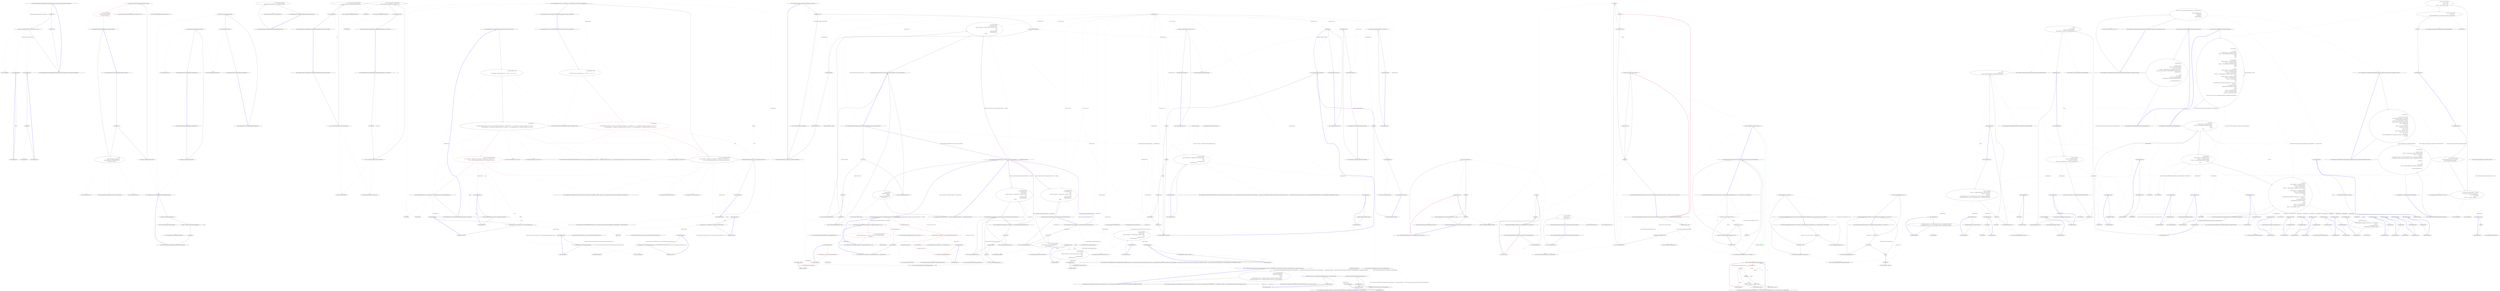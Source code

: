digraph  {
m3_0 [cluster="CommandLine.Infrastructure.ReflectionHelper.SetAttributeOverride(System.Collections.Generic.IEnumerable<System.Attribute>)", file="InstanceChooser.cs", label="Entry CommandLine.Infrastructure.ReflectionHelper.SetAttributeOverride(System.Collections.Generic.IEnumerable<System.Attribute>)", span="30-30"];
m3_1 [cluster="CommandLine.Infrastructure.ReflectionHelper.SetAttributeOverride(System.Collections.Generic.IEnumerable<System.Attribute>)", file="InstanceChooser.cs", label="overrides != null", span="32-32"];
m3_2 [cluster="CommandLine.Infrastructure.ReflectionHelper.SetAttributeOverride(System.Collections.Generic.IEnumerable<System.Attribute>)", file="InstanceChooser.cs", label="_overrides = overrides.ToDictionary(attr => attr.GetType(), attr => attr)", span="34-34"];
m3_3 [cluster="CommandLine.Infrastructure.ReflectionHelper.SetAttributeOverride(System.Collections.Generic.IEnumerable<System.Attribute>)", file="InstanceChooser.cs", label="_overrides = null", span="38-38"];
m3_4 [cluster="CommandLine.Infrastructure.ReflectionHelper.SetAttributeOverride(System.Collections.Generic.IEnumerable<System.Attribute>)", file="InstanceChooser.cs", label="Exit CommandLine.Infrastructure.ReflectionHelper.SetAttributeOverride(System.Collections.Generic.IEnumerable<System.Attribute>)", span="30-30"];
m3_25 [cluster="System.Collections.Generic.IEnumerable<TSource>.ToArray<TSource>()", file="InstanceChooser.cs", label="Entry System.Collections.Generic.IEnumerable<TSource>.ToArray<TSource>()", span="0-0"];
m3_60 [cluster="CommandLine.Infrastructure.ReflectionHelper.GetExecutingOrEntryAssembly()", file="InstanceChooser.cs", label="Exit CommandLine.Infrastructure.ReflectionHelper.GetExecutingOrEntryAssembly()", span="102-102"];
m3_23 [cluster="CommandLine.Infrastructure.ReflectionHelper.GetExecutingOrEntryAssembly()", file="InstanceChooser.cs", label="Entry CommandLine.Infrastructure.ReflectionHelper.GetExecutingOrEntryAssembly()", span="102-102"];
m3_57 [cluster="CommandLine.Infrastructure.ReflectionHelper.GetExecutingOrEntryAssembly()", file="InstanceChooser.cs", label="var assembly = Assembly.GetEntryAssembly()", span="104-104"];
m3_58 [cluster="CommandLine.Infrastructure.ReflectionHelper.GetExecutingOrEntryAssembly()", file="InstanceChooser.cs", label="assembly = assembly ?? Assembly.GetExecutingAssembly()", span="107-107"];
m3_59 [cluster="CommandLine.Infrastructure.ReflectionHelper.GetExecutingOrEntryAssembly()", file="InstanceChooser.cs", label="return assembly;", span="110-110"];
m3_39 [cluster="string.StartsWith(string, System.StringComparison)", file="InstanceChooser.cs", label="Entry string.StartsWith(string, System.StringComparison)", span="0-0"];
m3_27 [cluster="CommandLine.Infrastructure.ReflectionHelper.GetAssemblyName()", file="InstanceChooser.cs", label="var assembly = GetExecutingOrEntryAssembly()", span="69-69"];
m3_26 [cluster="CommandLine.Infrastructure.ReflectionHelper.GetAssemblyName()", file="InstanceChooser.cs", label="Entry CommandLine.Infrastructure.ReflectionHelper.GetAssemblyName()", span="67-67"];
m3_28 [cluster="CommandLine.Infrastructure.ReflectionHelper.GetAssemblyName()", file="InstanceChooser.cs", label="return assembly.GetName().Name;", span="70-70"];
m3_29 [cluster="CommandLine.Infrastructure.ReflectionHelper.GetAssemblyName()", file="InstanceChooser.cs", label="Exit CommandLine.Infrastructure.ReflectionHelper.GetAssemblyName()", span="67-67"];
m3_49 [cluster="System.Type.CreateDefaultForImmutable()", file="InstanceChooser.cs", label="Entry System.Type.CreateDefaultForImmutable()", span="153-153"];
m3_48 [cluster="System.Reflection.MethodBase.GetParameters()", file="InstanceChooser.cs", label="Entry System.Reflection.MethodBase.GetParameters()", span="0-0"];
m3_16 [cluster="CommandLine.Infrastructure.ReflectionHelper.GetAttribute<TAttribute>()", file="InstanceChooser.cs", label="var assembly = GetExecutingOrEntryAssembly()", span="54-54"];
m3_13 [cluster="CommandLine.Infrastructure.ReflectionHelper.GetAttribute<TAttribute>()", file="InstanceChooser.cs", label="Entry CommandLine.Infrastructure.ReflectionHelper.GetAttribute<TAttribute>()", span="42-42"];
m3_14 [cluster="CommandLine.Infrastructure.ReflectionHelper.GetAttribute<TAttribute>()", file="InstanceChooser.cs", label="_overrides != null", span="46-46"];
m3_15 [cluster="CommandLine.Infrastructure.ReflectionHelper.GetAttribute<TAttribute>()", file="InstanceChooser.cs", label="return \r\n                    _overrides.ContainsKey(typeof(TAttribute)) ?\r\n                        Maybe.Just((TAttribute)_overrides[typeof(TAttribute)]) :\r\n                        Maybe.Nothing< TAttribute>();", span="48-51"];
m3_17 [cluster="CommandLine.Infrastructure.ReflectionHelper.GetAttribute<TAttribute>()", file="InstanceChooser.cs", label="var attributes = assembly.GetCustomAttributes<TAttribute>().ToArray()", span="59-59"];
m3_18 [cluster="CommandLine.Infrastructure.ReflectionHelper.GetAttribute<TAttribute>()", color=red, community=0, file="InstanceChooser.cs", label="34: return attributes.Length > 0\r\n                ? Maybe.Just((TAttribute)attributes[0])\r\n                : Maybe.Nothing<TAttribute>();", span="62-64"];
m3_19 [cluster="CommandLine.Infrastructure.ReflectionHelper.GetAttribute<TAttribute>()", file="InstanceChooser.cs", label="Exit CommandLine.Infrastructure.ReflectionHelper.GetAttribute<TAttribute>()", span="42-42"];
m3_35 [cluster="T.ToStringInvariant<T>()", file="InstanceChooser.cs", label="Entry T.ToStringInvariant<T>()", span="15-15"];
m3_46 [cluster="System.Type.GetTypeInfo()", file="InstanceChooser.cs", label="Entry System.Type.GetTypeInfo()", span="0-0"];
m3_51 [cluster="Unk.Invoke", file="InstanceChooser.cs", label="Entry Unk.Invoke", span=""];
m3_21 [cluster="CSharpx.Maybe.Just<T>(T)", file="InstanceChooser.cs", label="Entry CSharpx.Maybe.Just<T>(T)", span="124-124"];
m3_9 [cluster="object.GetType()", file="InstanceChooser.cs", label="Entry object.GetType()", span="0-0"];
m3_10 [cluster="lambda expression", file="InstanceChooser.cs", label="Entry lambda expression", span="34-34"];
m3_6 [cluster="lambda expression", file="InstanceChooser.cs", label="Entry lambda expression", span="34-34"];
m3_7 [cluster="lambda expression", file="InstanceChooser.cs", label="attr.GetType()", span="34-34"];
m3_8 [cluster="lambda expression", file="InstanceChooser.cs", label="Exit lambda expression", span="34-34"];
m3_11 [cluster="lambda expression", file="InstanceChooser.cs", label=attr, span="34-34"];
m3_12 [cluster="lambda expression", file="InstanceChooser.cs", label="Exit lambda expression", span="34-34"];
m3_52 [cluster="CommandLine.Infrastructure.ReflectionHelper.CreateDefaultImmutableInstance(System.Type, System.Type[])", file="InstanceChooser.cs", label="Entry CommandLine.Infrastructure.ReflectionHelper.CreateDefaultImmutableInstance(System.Type, System.Type[])", span="94-94"];
m3_53 [cluster="CommandLine.Infrastructure.ReflectionHelper.CreateDefaultImmutableInstance(System.Type, System.Type[])", file="InstanceChooser.cs", label="var ctor = type.GetTypeInfo().GetConstructor(constructorTypes)", span="96-96"];
m3_54 [cluster="CommandLine.Infrastructure.ReflectionHelper.CreateDefaultImmutableInstance(System.Type, System.Type[])", file="InstanceChooser.cs", label="var values = (from prms in ctor.GetParameters()\r\n                          select prms.ParameterType.CreateDefaultForImmutable()).ToArray()", span="97-98"];
m3_55 [cluster="CommandLine.Infrastructure.ReflectionHelper.CreateDefaultImmutableInstance(System.Type, System.Type[])", file="InstanceChooser.cs", label="return ctor.Invoke(values);", span="99-99"];
m3_56 [cluster="CommandLine.Infrastructure.ReflectionHelper.CreateDefaultImmutableInstance(System.Type, System.Type[])", file="InstanceChooser.cs", label="Exit CommandLine.Infrastructure.ReflectionHelper.CreateDefaultImmutableInstance(System.Type, System.Type[])", span="94-94"];
m3_40 [cluster="CommandLine.Infrastructure.ReflectionHelper.CreateDefaultImmutableInstance<T>(System.Type[])", file="InstanceChooser.cs", label="Entry CommandLine.Infrastructure.ReflectionHelper.CreateDefaultImmutableInstance<T>(System.Type[])", span="85-85"];
m3_41 [cluster="CommandLine.Infrastructure.ReflectionHelper.CreateDefaultImmutableInstance<T>(System.Type[])", file="InstanceChooser.cs", label="var t = typeof(T)", span="87-87"];
m3_42 [cluster="CommandLine.Infrastructure.ReflectionHelper.CreateDefaultImmutableInstance<T>(System.Type[])", file="InstanceChooser.cs", label="var ctor = t.GetTypeInfo().GetConstructor(constructorTypes)", span="88-88"];
m3_43 [cluster="CommandLine.Infrastructure.ReflectionHelper.CreateDefaultImmutableInstance<T>(System.Type[])", file="InstanceChooser.cs", label="var values = (from prms in ctor.GetParameters()\r\n                          select prms.ParameterType.CreateDefaultForImmutable()).ToArray()", span="89-90"];
m3_44 [cluster="CommandLine.Infrastructure.ReflectionHelper.CreateDefaultImmutableInstance<T>(System.Type[])", file="InstanceChooser.cs", label="return (T)ctor.Invoke(values);", span="91-91"];
m3_45 [cluster="CommandLine.Infrastructure.ReflectionHelper.CreateDefaultImmutableInstance<T>(System.Type[])", file="InstanceChooser.cs", label="Exit CommandLine.Infrastructure.ReflectionHelper.CreateDefaultImmutableInstance<T>(System.Type[])", span="85-85"];
m3_36 [cluster="CommandLine.Infrastructure.ReflectionHelper.IsFSharpOptionType(System.Type)", file="InstanceChooser.cs", label="Entry CommandLine.Infrastructure.ReflectionHelper.IsFSharpOptionType(System.Type)", span="79-79"];
m3_37 [cluster="CommandLine.Infrastructure.ReflectionHelper.IsFSharpOptionType(System.Type)", file="InstanceChooser.cs", label="return type.FullName.StartsWith(\r\n                ''Microsoft.FSharp.Core.FSharpOption`1'', StringComparison.Ordinal);", span="81-82"];
m3_38 [cluster="CommandLine.Infrastructure.ReflectionHelper.IsFSharpOptionType(System.Type)", file="InstanceChooser.cs", label="Exit CommandLine.Infrastructure.ReflectionHelper.IsFSharpOptionType(System.Type)", span="79-79"];
m3_20 [cluster="System.Collections.Generic.IDictionary<TKey, TValue>.ContainsKey(TKey)", file="InstanceChooser.cs", label="Entry System.Collections.Generic.IDictionary<TKey, TValue>.ContainsKey(TKey)", span="0-0"];
m3_62 [cluster="System.Reflection.Assembly.GetExecutingAssembly()", file="InstanceChooser.cs", label="Entry System.Reflection.Assembly.GetExecutingAssembly()", span="0-0"];
m3_61 [cluster="System.Reflection.Assembly.GetEntryAssembly()", file="InstanceChooser.cs", label="Entry System.Reflection.Assembly.GetEntryAssembly()", span="0-0"];
m3_47 [cluster="System.Type.GetConstructor(System.Type[])", file="InstanceChooser.cs", label="Entry System.Type.GetConstructor(System.Type[])", span="0-0"];
m3_22 [cluster="CSharpx.Maybe.Nothing<T>()", file="InstanceChooser.cs", label="Entry CSharpx.Maybe.Nothing<T>()", span="116-116"];
m3_30 [cluster="System.Reflection.Assembly.GetName()", file="InstanceChooser.cs", label="Entry System.Reflection.Assembly.GetName()", span="0-0"];
m3_24 [cluster="System.Reflection.Assembly.GetCustomAttributes<T>()", file="InstanceChooser.cs", label="Entry System.Reflection.Assembly.GetCustomAttributes<T>()", span="0-0"];
m3_32 [cluster="CommandLine.Infrastructure.ReflectionHelper.GetAssemblyVersion()", file="InstanceChooser.cs", label="var assembly = GetExecutingOrEntryAssembly()", span="75-75"];
m3_31 [cluster="CommandLine.Infrastructure.ReflectionHelper.GetAssemblyVersion()", file="InstanceChooser.cs", label="Entry CommandLine.Infrastructure.ReflectionHelper.GetAssemblyVersion()", span="73-73"];
m3_33 [cluster="CommandLine.Infrastructure.ReflectionHelper.GetAssemblyVersion()", file="InstanceChooser.cs", label="return assembly.GetName().Version.ToStringInvariant();", span="76-76"];
m3_34 [cluster="CommandLine.Infrastructure.ReflectionHelper.GetAssemblyVersion()", file="InstanceChooser.cs", label="Exit CommandLine.Infrastructure.ReflectionHelper.GetAssemblyVersion()", span="73-73"];
m3_50 [cluster="Unk.ToArray", file="InstanceChooser.cs", label="Entry Unk.ToArray", span=""];
m3_5 [cluster="Unk.ToDictionary", file="InstanceChooser.cs", label="Entry Unk.ToDictionary", span=""];
m4_0 [cluster="CommandLine.Tests.Unit.Core.TokenPartitionerTests.Partition_sequence_returns_sequence()", file="InstanceChooserTests.cs", label="Entry CommandLine.Tests.Unit.Core.TokenPartitionerTests.Partition_sequence_returns_sequence()", span="14-14"];
m4_1 [cluster="CommandLine.Tests.Unit.Core.TokenPartitionerTests.Partition_sequence_returns_sequence()", file="InstanceChooserTests.cs", label="var expectedSequence = new[]\r\n                {\r\n                    new KeyValuePair<string, IEnumerable<string>>(''i'', new[] {''10'', ''20'', ''30'', ''40''}) \r\n                }", span="17-20"];
m4_2 [cluster="CommandLine.Tests.Unit.Core.TokenPartitionerTests.Partition_sequence_returns_sequence()", file="InstanceChooserTests.cs", label="var specs =new[]\r\n                {\r\n                    new OptionSpecification(string.Empty, ''stringvalue'', false, string.Empty, Maybe.Nothing<int>(), Maybe.Nothing<int>(), '\0', null, typeof(string), string.Empty, string.Empty, new List<string>()),\r\n                    new OptionSpecification(''i'', string.Empty, false, string.Empty, Maybe.Just(3), Maybe.Just(4), '\0', null, typeof(IEnumerable<int>), string.Empty, string.Empty, new List<string>())\r\n                }", span="21-25"];
m4_4 [cluster="CommandLine.Tests.Unit.Core.TokenPartitionerTests.Partition_sequence_returns_sequence()", file="InstanceChooserTests.cs", label="Assert.True(expectedSequence.All(a => result.Options.Any(r => a.Key.Equals(r.Key) && a.Value.SequenceEqual(r.Value))))", span="34-34"];
m4_3 [cluster="CommandLine.Tests.Unit.Core.TokenPartitionerTests.Partition_sequence_returns_sequence()", color=red, community=0, file="InstanceChooserTests.cs", label="3: var result = TokenPartitioner.Partition(\r\n                new[] { Token.Name(''i''), Token.Value(''10''), Token.Value(''20''), Token.Value(''30''), Token.Value(''40'') },\r\n                name => TypeLookup.FindTypeDescriptor(name, specs, StringComparer.InvariantCulture)\r\n                )", span="28-31"];
m4_5 [cluster="CommandLine.Tests.Unit.Core.TokenPartitionerTests.Partition_sequence_returns_sequence()", file="InstanceChooserTests.cs", label="Exit CommandLine.Tests.Unit.Core.TokenPartitionerTests.Partition_sequence_returns_sequence()", span="14-14"];
m4_8 [cluster="CommandLine.Infrastructure.Maybe.Nothing<T>()", file="InstanceChooserTests.cs", label="Entry CommandLine.Infrastructure.Maybe.Nothing<T>()", span="63-63"];
m4_6 [cluster="System.Collections.Generic.KeyValuePair<TKey, TValue>.KeyValuePair(TKey, TValue)", file="InstanceChooserTests.cs", label="Entry System.Collections.Generic.KeyValuePair<TKey, TValue>.KeyValuePair(TKey, TValue)", span="0-0"];
m4_10 [cluster="CommandLine.Infrastructure.Maybe.Just<T>(T)", file="InstanceChooserTests.cs", label="Entry CommandLine.Infrastructure.Maybe.Just<T>(T)", span="68-68"];
m4_7 [cluster="CommandLine.Core.OptionSpecification.OptionSpecification(string, string, bool, string, CommandLine.Infrastructure.Maybe<int>, CommandLine.Infrastructure.Maybe<int>, char, CommandLine.Infrastructure.Maybe<object>, System.Type, string, string, System.Collections.Generic.IEnumerable<string>)", file="InstanceChooserTests.cs", label="Entry CommandLine.Core.OptionSpecification.OptionSpecification(string, string, bool, string, CommandLine.Infrastructure.Maybe<int>, CommandLine.Infrastructure.Maybe<int>, char, CommandLine.Infrastructure.Maybe<object>, System.Type, string, string, System.Collections.Generic.IEnumerable<string>)", span="17-17"];
m4_13 [cluster="CommandLine.Core.TokenPartitioner.Partition(System.Collections.Generic.IEnumerable<CommandLine.Core.Token>, System.Func<string, CommandLine.Infrastructure.Maybe<CommandLine.Core.TypeDescriptor>>)", file="InstanceChooserTests.cs", label="Entry CommandLine.Core.TokenPartitioner.Partition(System.Collections.Generic.IEnumerable<CommandLine.Core.Token>, System.Func<string, CommandLine.Infrastructure.Maybe<CommandLine.Core.TypeDescriptor>>)", span="12-12"];
m4_15 [cluster="Unk.True", file="InstanceChooserTests.cs", label="Entry Unk.True", span=""];
m4_14 [cluster="Unk.All", file="InstanceChooserTests.cs", label="Entry Unk.All", span=""];
m4_41 [cluster="lambda expression", file="InstanceChooserTests.cs", label="Entry lambda expression", span="60-60"];
m4_17 [cluster="lambda expression", file="InstanceChooserTests.cs", label="TypeLookup.FindTypeDescriptor(name, specs, StringComparer.InvariantCulture)", span="30-30"];
m4_16 [cluster="lambda expression", file="InstanceChooserTests.cs", label="Entry lambda expression", span="30-30"];
m4_21 [cluster="lambda expression", file="InstanceChooserTests.cs", label="result.Options.Any(r => a.Key.Equals(r.Key) && a.Value.SequenceEqual(r.Value))", span="34-34"];
m4_20 [cluster="lambda expression", file="InstanceChooserTests.cs", label="Entry lambda expression", span="34-34"];
m4_18 [cluster="lambda expression", file="InstanceChooserTests.cs", label="Exit lambda expression", span="30-30"];
m4_22 [cluster="lambda expression", file="InstanceChooserTests.cs", label="Exit lambda expression", span="34-34"];
m4_24 [cluster="lambda expression", file="InstanceChooserTests.cs", label="Entry lambda expression", span="34-34"];
m4_25 [cluster="lambda expression", file="InstanceChooserTests.cs", label="a.Key.Equals(r.Key) && a.Value.SequenceEqual(r.Value)", span="34-34"];
m4_26 [cluster="lambda expression", file="InstanceChooserTests.cs", label="Exit lambda expression", span="34-34"];
m4_36 [cluster="lambda expression", file="InstanceChooserTests.cs", label="TypeLookup.FindTypeDescriptor(name, specs, StringComparer.InvariantCulture)", span="56-56"];
m4_35 [cluster="lambda expression", file="InstanceChooserTests.cs", label="Entry lambda expression", span="56-56"];
m4_39 [cluster="lambda expression", file="InstanceChooserTests.cs", label="result.Options.Any(r => a.Key.Equals(r.Key) && a.Value.SequenceEqual(r.Value))", span="60-60"];
m4_38 [cluster="lambda expression", file="InstanceChooserTests.cs", label="Entry lambda expression", span="60-60"];
m4_37 [cluster="lambda expression", file="InstanceChooserTests.cs", label="Exit lambda expression", span="56-56"];
m4_40 [cluster="lambda expression", file="InstanceChooserTests.cs", label="Exit lambda expression", span="60-60"];
m4_42 [cluster="lambda expression", file="InstanceChooserTests.cs", label="a.Key.Equals(r.Key) && a.Value.SequenceEqual(r.Value)", span="60-60"];
m4_43 [cluster="lambda expression", file="InstanceChooserTests.cs", label="Exit lambda expression", span="60-60"];
m4_19 [cluster="CommandLine.Core.TypeLookup.FindTypeDescriptor(string, System.Collections.Generic.IEnumerable<CommandLine.Core.OptionSpecification>, System.StringComparer)", file="InstanceChooserTests.cs", label="Entry CommandLine.Core.TypeLookup.FindTypeDescriptor(string, System.Collections.Generic.IEnumerable<CommandLine.Core.OptionSpecification>, System.StringComparer)", span="11-11"];
m4_27 [cluster="string.Equals(string)", file="InstanceChooserTests.cs", label="Entry string.Equals(string)", span="0-0"];
m4_11 [cluster="CommandLine.Core.Token.Name(string)", file="InstanceChooserTests.cs", label="Entry CommandLine.Core.Token.Name(string)", span="19-19"];
m4_28 [cluster="Unk.SequenceEqual", file="InstanceChooserTests.cs", label="Entry Unk.SequenceEqual", span=""];
m4_23 [cluster="Unk.Any", file="InstanceChooserTests.cs", label="Entry Unk.Any", span=""];
m4_12 [cluster="CommandLine.Core.Token.Value(string)", file="InstanceChooserTests.cs", label="Entry CommandLine.Core.Token.Value(string)", span="24-24"];
m4_29 [cluster="CommandLine.Tests.Unit.Core.TokenPartitionerTests.Partition_sequence_returns_sequence_with_duplicates()", file="InstanceChooserTests.cs", label="Entry CommandLine.Tests.Unit.Core.TokenPartitionerTests.Partition_sequence_returns_sequence_with_duplicates()", span="40-40"];
m4_30 [cluster="CommandLine.Tests.Unit.Core.TokenPartitionerTests.Partition_sequence_returns_sequence_with_duplicates()", file="InstanceChooserTests.cs", label="var expectedSequence = new[]\r\n                {\r\n                    new KeyValuePair<string, IEnumerable<string>>(''i'', new[] {''10'', ''10'', ''30'', ''40''}) \r\n                }", span="43-46"];
m4_31 [cluster="CommandLine.Tests.Unit.Core.TokenPartitionerTests.Partition_sequence_returns_sequence_with_duplicates()", color=red, community=0, file="InstanceChooserTests.cs", label="18: var specs =new[]\r\n                {\r\n                    new OptionSpecification(string.Empty, ''stringvalue'', false, string.Empty, Maybe.Nothing<int>(), Maybe.Nothing<int>(), '\0', null, typeof(string), string.Empty, string.Empty, new List<string>()),\r\n                    new OptionSpecification(''i'', string.Empty, false, string.Empty, Maybe.Just(3), Maybe.Just(4), '\0', null, typeof(IEnumerable<int>), string.Empty, string.Empty, new List<string>())\r\n                }", span="47-51"];
m4_33 [cluster="CommandLine.Tests.Unit.Core.TokenPartitionerTests.Partition_sequence_returns_sequence_with_duplicates()", file="InstanceChooserTests.cs", label="Assert.True(expectedSequence.All(a => result.Options.Any(r => a.Key.Equals(r.Key) && a.Value.SequenceEqual(r.Value))))", span="60-60"];
m4_32 [cluster="CommandLine.Tests.Unit.Core.TokenPartitionerTests.Partition_sequence_returns_sequence_with_duplicates()", file="InstanceChooserTests.cs", label="var result = TokenPartitioner.Partition(\r\n                new[] { Token.Name(''i''), Token.Value(''10''), Token.Value(''10''), Token.Value(''30''), Token.Value(''40'') },\r\n                name => TypeLookup.FindTypeDescriptor(name, specs, StringComparer.InvariantCulture)\r\n                )", span="54-57"];
m4_34 [cluster="CommandLine.Tests.Unit.Core.TokenPartitionerTests.Partition_sequence_returns_sequence_with_duplicates()", file="InstanceChooserTests.cs", label="Exit CommandLine.Tests.Unit.Core.TokenPartitionerTests.Partition_sequence_returns_sequence_with_duplicates()", span="40-40"];
m4_9 [cluster="System.Collections.Generic.List<T>.List()", file="InstanceChooserTests.cs", label="Entry System.Collections.Generic.List<T>.List()", span="0-0"];
m4_44 [file="InstanceChooserTests.cs", label=specs, span=""];
m4_45 [file="InstanceChooserTests.cs", label=result, span=""];
m4_46 [file="InstanceChooserTests.cs", label="System.Collections.Generic.KeyValuePair<string, System.Collections.Generic.IEnumerable<string>>", span=""];
m4_47 [file="InstanceChooserTests.cs", label=specs, span=""];
m4_48 [file="InstanceChooserTests.cs", label=result, span=""];
m4_49 [file="InstanceChooserTests.cs", label="System.Collections.Generic.KeyValuePair<string, System.Collections.Generic.IEnumerable<string>>", span=""];
m5_8 [cluster="CommandLine.Parser.Parser(System.Action<CommandLine.ParserSettings>)", file="Parser.cs", label="Entry CommandLine.Parser.Parser(System.Action<CommandLine.ParserSettings>)", span="36-36"];
m5_9 [cluster="CommandLine.Parser.Parser(System.Action<CommandLine.ParserSettings>)", file="Parser.cs", label="configuration == null", span="38-38"];
m5_12 [cluster="CommandLine.Parser.Parser(System.Action<CommandLine.ParserSettings>)", file="Parser.cs", label="configuration(settings)", span="41-41"];
m5_10 [cluster="CommandLine.Parser.Parser(System.Action<CommandLine.ParserSettings>)", file="Parser.cs", label="throw new ArgumentNullException(''configuration'');", span="38-38"];
m5_11 [cluster="CommandLine.Parser.Parser(System.Action<CommandLine.ParserSettings>)", file="Parser.cs", label="settings = new ParserSettings()", span="40-40"];
m5_13 [cluster="CommandLine.Parser.Parser(System.Action<CommandLine.ParserSettings>)", file="Parser.cs", label="settings.Consumed = true", span="42-42"];
m5_14 [cluster="CommandLine.Parser.Parser(System.Action<CommandLine.ParserSettings>)", file="Parser.cs", label="Exit CommandLine.Parser.Parser(System.Action<CommandLine.ParserSettings>)", span="36-36"];
m5_20 [cluster="CommandLine.Parser.~Parser()", file="Parser.cs", label="Entry CommandLine.Parser.~Parser()", span="54-54"];
m5_21 [cluster="CommandLine.Parser.~Parser()", file="Parser.cs", label="Dispose(false)", span="56-56"];
m5_22 [cluster="CommandLine.Parser.~Parser()", file="Parser.cs", label="Exit CommandLine.Parser.~Parser()", span="54-54"];
m5_16 [cluster="System.Action<T>.Invoke(T)", file="Parser.cs", label="Entry System.Action<T>.Invoke(T)", span="0-0"];
m5_58 [cluster="CommandLine.Parser.ParseArguments(System.Collections.Generic.IEnumerable<string>, params System.Type[])", file="Parser.cs", label="Entry CommandLine.Parser.ParseArguments(System.Collections.Generic.IEnumerable<string>, params System.Type[])", span="141-141"];
m5_59 [cluster="CommandLine.Parser.ParseArguments(System.Collections.Generic.IEnumerable<string>, params System.Type[])", file="Parser.cs", label="args == null", span="143-143"];
m5_61 [cluster="CommandLine.Parser.ParseArguments(System.Collections.Generic.IEnumerable<string>, params System.Type[])", file="Parser.cs", label="types == null", span="144-144"];
m5_63 [cluster="CommandLine.Parser.ParseArguments(System.Collections.Generic.IEnumerable<string>, params System.Type[])", file="Parser.cs", label="types.Length == 0", span="145-145"];
m5_65 [cluster="CommandLine.Parser.ParseArguments(System.Collections.Generic.IEnumerable<string>, params System.Type[])", file="Parser.cs", label="return MakeParserResult(\r\n                () => InstanceChooser.Choose(\r\n                    (arguments, optionSpecs) => Tokenize(arguments, optionSpecs, settings),\r\n                    types,\r\n                    args,\r\n                    settings.NameComparer,\r\n                    settings.ParsingCulture),\r\n                settings);", span="147-154"];
m5_60 [cluster="CommandLine.Parser.ParseArguments(System.Collections.Generic.IEnumerable<string>, params System.Type[])", file="Parser.cs", label="throw new ArgumentNullException(''args'');", span="143-143"];
m5_62 [cluster="CommandLine.Parser.ParseArguments(System.Collections.Generic.IEnumerable<string>, params System.Type[])", file="Parser.cs", label="throw new ArgumentNullException(''types'');", span="144-144"];
m5_64 [cluster="CommandLine.Parser.ParseArguments(System.Collections.Generic.IEnumerable<string>, params System.Type[])", file="Parser.cs", label="throw new ArgumentOutOfRangeException(''types'');", span="145-145"];
m5_66 [cluster="CommandLine.Parser.ParseArguments(System.Collections.Generic.IEnumerable<string>, params System.Type[])", file="Parser.cs", label="Exit CommandLine.Parser.ParseArguments(System.Collections.Generic.IEnumerable<string>, params System.Type[])", span="141-141"];
m5_3 [cluster="CommandLine.Parser.Parser(CommandLine.ParserSettings)", file="Parser.cs", label="Entry CommandLine.Parser.Parser(CommandLine.ParserSettings)", span="45-45"];
m5_17 [cluster="CommandLine.Parser.Parser(CommandLine.ParserSettings)", file="Parser.cs", label="this.settings = settings", span="47-47"];
m5_18 [cluster="CommandLine.Parser.Parser(CommandLine.ParserSettings)", file="Parser.cs", label="this.settings.Consumed = true", span="48-48"];
m5_19 [cluster="CommandLine.Parser.Parser(CommandLine.ParserSettings)", file="Parser.cs", label="Exit CommandLine.Parser.Parser(CommandLine.ParserSettings)", span="45-45"];
m5_67 [cluster="System.ArgumentOutOfRangeException.ArgumentOutOfRangeException(string)", file="Parser.cs", label="Entry System.ArgumentOutOfRangeException.ArgumentOutOfRangeException(string)", span="0-0"];
m5_42 [cluster="CommandLine.Parser.ParseArguments<T>(System.Func<T>, System.Collections.Generic.IEnumerable<string>)", file="Parser.cs", label="Entry CommandLine.Parser.ParseArguments<T>(System.Func<T>, System.Collections.Generic.IEnumerable<string>)", span="112-112"];
m5_43 [cluster="CommandLine.Parser.ParseArguments<T>(System.Func<T>, System.Collections.Generic.IEnumerable<string>)", file="Parser.cs", label="factory == null", span="115-115"];
m5_47 [cluster="CommandLine.Parser.ParseArguments<T>(System.Func<T>, System.Collections.Generic.IEnumerable<string>)", file="Parser.cs", label="args == null", span="117-117"];
m5_49 [cluster="CommandLine.Parser.ParseArguments<T>(System.Func<T>, System.Collections.Generic.IEnumerable<string>)", file="Parser.cs", label="return MakeParserResult(\r\n                () => InstanceBuilder.Build(\r\n                    Maybe.Just(factory),\r\n                    (arguments, optionSpecs) => Tokenize(arguments, optionSpecs, settings),\r\n                    args,\r\n                    settings.NameComparer,\r\n                    settings.ParsingCulture),\r\n                settings);", span="119-126"];
m5_44 [cluster="CommandLine.Parser.ParseArguments<T>(System.Func<T>, System.Collections.Generic.IEnumerable<string>)", file="Parser.cs", label="throw new ArgumentNullException(''factory'');", span="115-115"];
m5_45 [cluster="CommandLine.Parser.ParseArguments<T>(System.Func<T>, System.Collections.Generic.IEnumerable<string>)", file="Parser.cs", label="!typeof(T).IsMutable()", span="116-116"];
m5_46 [cluster="CommandLine.Parser.ParseArguments<T>(System.Func<T>, System.Collections.Generic.IEnumerable<string>)", file="Parser.cs", label="throw new ArgumentException(''factory'');", span="116-116"];
m5_48 [cluster="CommandLine.Parser.ParseArguments<T>(System.Func<T>, System.Collections.Generic.IEnumerable<string>)", file="Parser.cs", label="throw new ArgumentNullException(''args'');", span="117-117"];
m5_50 [cluster="CommandLine.Parser.ParseArguments<T>(System.Func<T>, System.Collections.Generic.IEnumerable<string>)", file="Parser.cs", label="Exit CommandLine.Parser.ParseArguments<T>(System.Func<T>, System.Collections.Generic.IEnumerable<string>)", span="112-112"];
m5_51 [cluster="System.ArgumentException.ArgumentException(string)", file="Parser.cs", label="Entry System.ArgumentException.ArgumentException(string)", span="0-0"];
m5_105 [cluster="Unk.Where", file="Parser.cs", label="Entry Unk.Where", span=""];
m5_4 [cluster="CommandLine.ParserSettings.ParserSettings()", file="Parser.cs", label="Entry CommandLine.ParserSettings.ParserSettings()", span="25-25"];
m5_71 [cluster="CommandLine.Core.InstanceChooser.Choose(System.Func<System.Collections.Generic.IEnumerable<string>, System.Collections.Generic.IEnumerable<CommandLine.Core.OptionSpecification>, CommandLine.Core.StatePair<System.Collections.Generic.IEnumerable<CommandLine.Core.Token>>>, System.Collections.Generic.IEnumerable<System.Type>, System.Collections.Generic.IEnumerable<string>, System.StringComparer, System.Globalization.CultureInfo)", file="Parser.cs", label="Entry CommandLine.Core.InstanceChooser.Choose(System.Func<System.Collections.Generic.IEnumerable<string>, System.Collections.Generic.IEnumerable<CommandLine.Core.OptionSpecification>, CommandLine.Core.StatePair<System.Collections.Generic.IEnumerable<CommandLine.Core.Token>>>, System.Collections.Generic.IEnumerable<System.Type>, System.Collections.Generic.IEnumerable<string>, System.StringComparer, System.Globalization.CultureInfo)", span="26-26"];
m5_90 [cluster="CommandLine.Core.NameLookup.Contains(string, System.Collections.Generic.IEnumerable<CommandLine.Core.OptionSpecification>, System.StringComparer)", file="Parser.cs", label="Entry CommandLine.Core.NameLookup.Contains(string, System.Collections.Generic.IEnumerable<CommandLine.Core.OptionSpecification>, System.StringComparer)", span="11-11"];
m5_5 [cluster="CommandLine.Parser.Parser()", file="Parser.cs", label="Entry CommandLine.Parser.Parser()", span="25-25"];
m5_6 [cluster="CommandLine.Parser.Parser()", file="Parser.cs", label="settings = new ParserSettings { Consumed = true }", span="27-27"];
m5_7 [cluster="CommandLine.Parser.Parser()", file="Parser.cs", label="Exit CommandLine.Parser.Parser()", span="25-25"];
m5_96 [cluster="System.Func<TResult>.Invoke()", file="Parser.cs", label="Entry System.Func<TResult>.Invoke()", span="0-0"];
m5_98 [cluster="CommandLine.Parser.DisplayHelp<T>(CommandLine.ParserResult<T>, System.IO.TextWriter)", file="Parser.cs", label="Entry CommandLine.Parser.DisplayHelp<T>(CommandLine.ParserResult<T>, System.IO.TextWriter)", span="196-196"];
m5_109 [cluster="CommandLine.Parser.DisplayHelp<T>(CommandLine.ParserResult<T>, System.IO.TextWriter)", color=red, community=0, file="Parser.cs", label="14: parserResult.Errors.Any()", span="198-198"];
m5_110 [cluster="CommandLine.Parser.DisplayHelp<T>(CommandLine.ParserResult<T>, System.IO.TextWriter)", color=red, community=0, file="Parser.cs", label="18: helpWriter.ToMaybe().Do(writer => writer.Write(HelpText.AutoBuild(parserResult)))", span="200-200"];
m5_111 [cluster="CommandLine.Parser.DisplayHelp<T>(CommandLine.ParserResult<T>, System.IO.TextWriter)", file="Parser.cs", label="return parserResult;", span="203-203"];
m5_112 [cluster="CommandLine.Parser.DisplayHelp<T>(CommandLine.ParserResult<T>, System.IO.TextWriter)", file="Parser.cs", label="Exit CommandLine.Parser.DisplayHelp<T>(CommandLine.ParserResult<T>, System.IO.TextWriter)", span="196-196"];
m5_113 [cluster="System.Collections.Generic.IEnumerable<TSource>.Any<TSource>()", file="Parser.cs", label="Entry System.Collections.Generic.IEnumerable<TSource>.Any<TSource>()", span="0-0"];
m5_116 [cluster="lambda expression", file="Parser.cs", label="Entry lambda expression", span="200-200"];
m5_0 [cluster="lambda expression", file="Parser.cs", label="Entry lambda expression", span="20-20"];
m5_1 [cluster="lambda expression", file="Parser.cs", label="new Parser(new ParserSettings{ HelpWriter = Console.Error })", span="20-20"];
m5_2 [cluster="lambda expression", file="Parser.cs", label="Exit lambda expression", span="20-20"];
m5_35 [cluster="lambda expression", file="Parser.cs", label="InstanceBuilder.Build(\r\n                    factory,\r\n                    (arguments, optionSpecs) => Tokenize(arguments, optionSpecs, settings),\r\n                    args,\r\n                    settings.NameComparer,\r\n                    settings.ParsingCulture)", span="93-98"];
m5_34 [cluster="lambda expression", file="Parser.cs", label="Entry lambda expression", span="93-98"];
m5_36 [cluster="lambda expression", file="Parser.cs", label="Exit lambda expression", span="93-98"];
m5_38 [cluster="lambda expression", file="Parser.cs", label="Entry lambda expression", span="95-95"];
m5_39 [cluster="lambda expression", file="Parser.cs", label="Tokenize(arguments, optionSpecs, settings)", span="95-95"];
m5_40 [cluster="lambda expression", file="Parser.cs", label="Exit lambda expression", span="95-95"];
m5_53 [cluster="lambda expression", file="Parser.cs", label="InstanceBuilder.Build(\r\n                    Maybe.Just(factory),\r\n                    (arguments, optionSpecs) => Tokenize(arguments, optionSpecs, settings),\r\n                    args,\r\n                    settings.NameComparer,\r\n                    settings.ParsingCulture)", span="120-125"];
m5_52 [cluster="lambda expression", file="Parser.cs", label="Entry lambda expression", span="120-125"];
m5_54 [cluster="lambda expression", file="Parser.cs", label="Exit lambda expression", span="120-125"];
m5_55 [cluster="lambda expression", file="Parser.cs", label="Entry lambda expression", span="122-122"];
m5_56 [cluster="lambda expression", file="Parser.cs", label="Tokenize(arguments, optionSpecs, settings)", span="122-122"];
m5_57 [cluster="lambda expression", file="Parser.cs", label="Exit lambda expression", span="122-122"];
m5_69 [cluster="lambda expression", file="Parser.cs", label="InstanceChooser.Choose(\r\n                    (arguments, optionSpecs) => Tokenize(arguments, optionSpecs, settings),\r\n                    types,\r\n                    args,\r\n                    settings.NameComparer,\r\n                    settings.ParsingCulture)", span="148-153"];
m5_68 [cluster="lambda expression", file="Parser.cs", label="Entry lambda expression", span="148-153"];
m5_70 [cluster="lambda expression", file="Parser.cs", label="Exit lambda expression", span="148-153"];
m5_72 [cluster="lambda expression", file="Parser.cs", label="Entry lambda expression", span="149-149"];
m5_73 [cluster="lambda expression", file="Parser.cs", label="Tokenize(arguments, optionSpecs, settings)", span="149-149"];
m5_74 [cluster="lambda expression", file="Parser.cs", label="Exit lambda expression", span="149-149"];
m5_85 [cluster="lambda expression", file="Parser.cs", label="Tokenizer.Tokenize(args, name => NameLookup.Contains(name, optionSpecs, settings.NameComparer))", span="176-176"];
m5_88 [cluster="lambda expression", file="Parser.cs", label="NameLookup.Contains(name, optionSpecs, settings.NameComparer)", span="176-176"];
m5_92 [cluster="lambda expression", file="Parser.cs", label="NameLookup.Contains(name, optionSpecs, settings.NameComparer)", span="177-177"];
m5_84 [cluster="lambda expression", file="Parser.cs", label="Entry lambda expression", span="175-176"];
m5_91 [cluster="lambda expression", file="Parser.cs", label="Entry lambda expression", span="177-177"];
m5_86 [cluster="lambda expression", file="Parser.cs", label="Exit lambda expression", span="175-176"];
m5_87 [cluster="lambda expression", file="Parser.cs", label="Entry lambda expression", span="176-176"];
m5_89 [cluster="lambda expression", file="Parser.cs", label="Exit lambda expression", span="176-176"];
m5_93 [cluster="lambda expression", file="Parser.cs", label="Exit lambda expression", span="177-177"];
m5_102 [cluster="lambda expression", file="Parser.cs", label="Entry lambda expression", span="192-192"];
m5_103 [cluster="lambda expression", color=red, community=0, file="Parser.cs", label="35: errs.Where(e => e.Tag != ErrorType.UnknownOptionError)", span="192-192"];
m5_104 [cluster="lambda expression", file="Parser.cs", label="Exit lambda expression", span="192-192"];
m5_106 [cluster="lambda expression", file="Parser.cs", label="Entry lambda expression", span="192-192"];
m5_107 [cluster="lambda expression", color=red, community=0, file="Parser.cs", label="35: e.Tag != ErrorType.UnknownOptionError", span="192-192"];
m5_108 [cluster="lambda expression", file="Parser.cs", label="Exit lambda expression", span="192-192"];
m5_117 [cluster="lambda expression", color=red, community=0, file="Parser.cs", label="25: writer.Write(HelpText.AutoBuild(parserResult))", span="200-200"];
m5_118 [cluster="lambda expression", file="Parser.cs", label="Exit lambda expression", span="200-200"];
m5_114 [cluster="T.ToMaybe<T>()", file="Parser.cs", label="Entry T.ToMaybe<T>()", span="79-79"];
m5_97 [cluster="CommandLine.Parser.HandleUnknownArguments<T>(CommandLine.ParserResult<T>, bool)", file="Parser.cs", label="Entry CommandLine.Parser.HandleUnknownArguments<T>(CommandLine.ParserResult<T>, bool)", span="189-189"];
m5_99 [cluster="CommandLine.Parser.HandleUnknownArguments<T>(CommandLine.ParserResult<T>, bool)", color=red, community=0, file="Parser.cs", label="35: return ignoreUnknownArguments\r\n                       ? parserResult.MapErrors(errs => errs.Where(e => e.Tag != ErrorType.UnknownOptionError))\r\n                       : parserResult;", span="191-193"];
m5_100 [cluster="CommandLine.Parser.HandleUnknownArguments<T>(CommandLine.ParserResult<T>, bool)", file="Parser.cs", label="Exit CommandLine.Parser.HandleUnknownArguments<T>(CommandLine.ParserResult<T>, bool)", span="189-189"];
m5_101 [cluster="Unk.MapErrors", file="Parser.cs", label="Entry Unk.MapErrors", span=""];
m5_31 [cluster="CommandLine.Infrastructure.Maybe.Just<T>(T)", file="Parser.cs", label="Entry CommandLine.Infrastructure.Maybe.Just<T>(T)", span="68-68"];
m5_119 [cluster="CommandLine.Text.HelpText.AutoBuild<T>(CommandLine.ParserResult<T>)", file="Parser.cs", label="Entry CommandLine.Text.HelpText.AutoBuild<T>(CommandLine.ParserResult<T>)", span="252-252"];
m5_115 [cluster="CommandLine.Infrastructure.Maybe<T>.Do<T>(System.Action<T>)", file="Parser.cs", label="Entry CommandLine.Infrastructure.Maybe<T>.Do<T>(System.Action<T>)", span="108-108"];
m5_83 [cluster="CommandLine.Core.Tokenizer.Tokenize(System.Collections.Generic.IEnumerable<string>, System.Func<string, bool>)", file="Parser.cs", label="Entry CommandLine.Core.Tokenizer.Tokenize(System.Collections.Generic.IEnumerable<string>, System.Func<string, bool>)", span="11-11"];
m5_82 [cluster="CommandLine.Core.Tokenizer.PreprocessDashDash(System.Collections.Generic.IEnumerable<string>, System.Func<System.Collections.Generic.IEnumerable<string>, CommandLine.Core.StatePair<System.Collections.Generic.IEnumerable<CommandLine.Core.Token>>>)", file="Parser.cs", label="Entry CommandLine.Core.Tokenizer.PreprocessDashDash(System.Collections.Generic.IEnumerable<string>, System.Func<System.Collections.Generic.IEnumerable<string>, CommandLine.Core.StatePair<System.Collections.Generic.IEnumerable<CommandLine.Core.Token>>>)", span="31-31"];
m5_79 [cluster="System.GC.SuppressFinalize(object)", file="Parser.cs", label="Entry System.GC.SuppressFinalize(object)", span="0-0"];
m5_128 [cluster="CommandLine.ParserSettings.Dispose()", file="Parser.cs", label="Entry CommandLine.ParserSettings.Dispose()", span="119-119"];
m5_30 [cluster="System.Type.IsMutable()", file="Parser.cs", label="Entry System.Type.IsMutable()", span="115-115"];
m5_33 [cluster="CommandLine.Parser.MakeParserResult<T>(System.Func<CommandLine.ParserResult<T>>, CommandLine.ParserSettings)", file="Parser.cs", label="Entry CommandLine.Parser.MakeParserResult<T>(System.Func<CommandLine.ParserResult<T>>, CommandLine.ParserSettings)", span="180-180"];
m5_94 [cluster="CommandLine.Parser.MakeParserResult<T>(System.Func<CommandLine.ParserResult<T>>, CommandLine.ParserSettings)", file="Parser.cs", label="return DisplayHelp(\r\n                HandleUnknownArguments(\r\n                    parseFunc(),\r\n                    settings.IgnoreUnknownArguments),\r\n                settings.HelpWriter);", span="182-186"];
m5_95 [cluster="CommandLine.Parser.MakeParserResult<T>(System.Func<CommandLine.ParserResult<T>>, CommandLine.ParserSettings)", file="Parser.cs", label="Exit CommandLine.Parser.MakeParserResult<T>(System.Func<CommandLine.ParserResult<T>>, CommandLine.ParserSettings)", span="180-180"];
m5_32 [cluster="CommandLine.Infrastructure.Maybe.Nothing<T>()", file="Parser.cs", label="Entry CommandLine.Infrastructure.Maybe.Nothing<T>()", span="63-63"];
m5_75 [cluster="CommandLine.Parser.Dispose()", file="Parser.cs", label="Entry CommandLine.Parser.Dispose()", span="160-160"];
m5_76 [cluster="CommandLine.Parser.Dispose()", file="Parser.cs", label="Dispose(true)", span="162-162"];
m5_77 [cluster="CommandLine.Parser.Dispose()", file="Parser.cs", label="GC.SuppressFinalize(this)", span="164-164"];
m5_78 [cluster="CommandLine.Parser.Dispose()", file="Parser.cs", label="Exit CommandLine.Parser.Dispose()", span="160-160"];
m5_24 [cluster="CommandLine.Parser.ParseArguments<T>(System.Collections.Generic.IEnumerable<string>)", file="Parser.cs", label="Entry CommandLine.Parser.ParseArguments<T>(System.Collections.Generic.IEnumerable<string>)", span="84-84"];
m5_25 [cluster="CommandLine.Parser.ParseArguments<T>(System.Collections.Generic.IEnumerable<string>)", file="Parser.cs", label="args == null", span="86-86"];
m5_28 [cluster="CommandLine.Parser.ParseArguments<T>(System.Collections.Generic.IEnumerable<string>)", file="Parser.cs", label="return MakeParserResult(\r\n                () => InstanceBuilder.Build(\r\n                    factory,\r\n                    (arguments, optionSpecs) => Tokenize(arguments, optionSpecs, settings),\r\n                    args,\r\n                    settings.NameComparer,\r\n                    settings.ParsingCulture),\r\n                settings);", span="92-99"];
m5_26 [cluster="CommandLine.Parser.ParseArguments<T>(System.Collections.Generic.IEnumerable<string>)", file="Parser.cs", label="throw new ArgumentNullException(''args'');", span="86-86"];
m5_27 [cluster="CommandLine.Parser.ParseArguments<T>(System.Collections.Generic.IEnumerable<string>)", file="Parser.cs", label="var factory = typeof(T).IsMutable()\r\n                ? Maybe.Just<Func<T>>(Activator.CreateInstance<T>)\r\n                : Maybe.Nothing<Func<T>>()", span="88-90"];
m5_29 [cluster="CommandLine.Parser.ParseArguments<T>(System.Collections.Generic.IEnumerable<string>)", file="Parser.cs", label="Exit CommandLine.Parser.ParseArguments<T>(System.Collections.Generic.IEnumerable<string>)", span="84-84"];
m5_41 [cluster="CommandLine.Parser.Tokenize(System.Collections.Generic.IEnumerable<string>, System.Collections.Generic.IEnumerable<CommandLine.Core.OptionSpecification>, CommandLine.ParserSettings)", file="Parser.cs", label="Entry CommandLine.Parser.Tokenize(System.Collections.Generic.IEnumerable<string>, System.Collections.Generic.IEnumerable<CommandLine.Core.OptionSpecification>, CommandLine.ParserSettings)", span="167-167"];
m5_80 [cluster="CommandLine.Parser.Tokenize(System.Collections.Generic.IEnumerable<string>, System.Collections.Generic.IEnumerable<CommandLine.Core.OptionSpecification>, CommandLine.ParserSettings)", file="Parser.cs", label="return settings.EnableDashDash\r\n                ? Tokenizer.PreprocessDashDash(\r\n                        arguments,\r\n                        args =>\r\n                            Tokenizer.Tokenize(args, name => NameLookup.Contains(name, optionSpecs, settings.NameComparer)))\r\n                : Tokenizer.Tokenize(arguments, name => NameLookup.Contains(name, optionSpecs, settings.NameComparer));", span="172-177"];
m5_81 [cluster="CommandLine.Parser.Tokenize(System.Collections.Generic.IEnumerable<string>, System.Collections.Generic.IEnumerable<CommandLine.Core.OptionSpecification>, CommandLine.ParserSettings)", file="Parser.cs", label="Exit CommandLine.Parser.Tokenize(System.Collections.Generic.IEnumerable<string>, System.Collections.Generic.IEnumerable<CommandLine.Core.OptionSpecification>, CommandLine.ParserSettings)", span="167-167"];
m5_37 [cluster="CommandLine.Core.InstanceBuilder.Build<T>(CommandLine.Infrastructure.Maybe<System.Func<T>>, System.Func<System.Collections.Generic.IEnumerable<string>, System.Collections.Generic.IEnumerable<CommandLine.Core.OptionSpecification>, CommandLine.Core.StatePair<System.Collections.Generic.IEnumerable<CommandLine.Core.Token>>>, System.Collections.Generic.IEnumerable<string>, System.StringComparer, System.Globalization.CultureInfo)", file="Parser.cs", label="Entry CommandLine.Core.InstanceBuilder.Build<T>(CommandLine.Infrastructure.Maybe<System.Func<T>>, System.Func<System.Collections.Generic.IEnumerable<string>, System.Collections.Generic.IEnumerable<CommandLine.Core.OptionSpecification>, CommandLine.Core.StatePair<System.Collections.Generic.IEnumerable<CommandLine.Core.Token>>>, System.Collections.Generic.IEnumerable<string>, System.StringComparer, System.Globalization.CultureInfo)", span="34-34"];
m5_23 [cluster="CommandLine.Parser.Dispose(bool)", file="Parser.cs", label="Entry CommandLine.Parser.Dispose(bool)", span="206-206"];
m5_121 [cluster="CommandLine.Parser.Dispose(bool)", file="Parser.cs", label=disposed, span="208-208"];
m5_123 [cluster="CommandLine.Parser.Dispose(bool)", file="Parser.cs", label=disposing, span="213-213"];
m5_122 [cluster="CommandLine.Parser.Dispose(bool)", file="Parser.cs", label="return;", span="210-210"];
m5_124 [cluster="CommandLine.Parser.Dispose(bool)", file="Parser.cs", label="settings != null", span="215-215"];
m5_125 [cluster="CommandLine.Parser.Dispose(bool)", file="Parser.cs", label="settings.Dispose()", span="217-217"];
m5_126 [cluster="CommandLine.Parser.Dispose(bool)", file="Parser.cs", label="disposed = true", span="220-220"];
m5_127 [cluster="CommandLine.Parser.Dispose(bool)", file="Parser.cs", label="Exit CommandLine.Parser.Dispose(bool)", span="206-206"];
m5_15 [cluster="System.ArgumentNullException.ArgumentNullException(string)", file="Parser.cs", label="Entry System.ArgumentNullException.ArgumentNullException(string)", span="0-0"];
m5_120 [cluster="System.IO.TextWriter.Write(string)", file="Parser.cs", label="Entry System.IO.TextWriter.Write(string)", span="0-0"];
m5_129 [file="Parser.cs", label="CommandLine.Parser", span=""];
m5_130 [file="Parser.cs", label="System.Collections.Generic.IEnumerable<string>", span=""];
m5_131 [file="Parser.cs", label=factory, span=""];
m5_132 [file="Parser.cs", label="System.Func<T>", span=""];
m5_133 [file="Parser.cs", label="System.Collections.Generic.IEnumerable<string>", span=""];
m5_134 [file="Parser.cs", label="System.Collections.Generic.IEnumerable<string>", span=""];
m5_135 [file="Parser.cs", label="params System.Type[]", span=""];
m5_136 [file="Parser.cs", label="System.Collections.Generic.IEnumerable<CommandLine.Core.OptionSpecification>", span=""];
m5_137 [file="Parser.cs", label="CommandLine.ParserSettings", span=""];
m5_138 [file="Parser.cs", label="CommandLine.ParserResult<T>", span=""];
m6_49 [cluster="System.Collections.Generic.IEnumerable<T>.GetEnumerator()", file="ParserResult.cs", label="Entry System.Collections.Generic.IEnumerable<T>.GetEnumerator()", span="0-0"];
m6_6 [cluster="CSharpx.EnumerableExtensions.AssertCountImpl<TSource>(System.Collections.Generic.IEnumerable<TSource>, int, System.Func<int, int, System.Exception>)", file="ParserResult.cs", label="return ExpectingCountYieldingImpl(source, count, errorSelector);", span="41-41"];
m6_29 [cluster="System.Action<T>.Invoke(T)", file="ParserResult.cs", label="Entry System.Action<T>.Invoke(T)", span="0-0"];
m6_57 [cluster="CSharpx.EnumerableExtensions.Tail<T>(System.Collections.Generic.IEnumerable<T>)", file="ParserResult.cs", label="Entry CSharpx.EnumerableExtensions.Tail<T>(System.Collections.Generic.IEnumerable<T>)", span="357-357"];
m6_58 [cluster="CSharpx.EnumerableExtensions.Tail<T>(System.Collections.Generic.IEnumerable<T>)", file="ParserResult.cs", label="var e = source.GetEnumerator()", span="359-359"];
m6_61 [cluster="CSharpx.EnumerableExtensions.Tail<T>(System.Collections.Generic.IEnumerable<T>)", file="ParserResult.cs", label="yield return e.Current;", span="363-363"];
m6_59 [cluster="CSharpx.EnumerableExtensions.Tail<T>(System.Collections.Generic.IEnumerable<T>)", file="ParserResult.cs", label="e.MoveNext()", span="361-361"];
m6_60 [cluster="CSharpx.EnumerableExtensions.Tail<T>(System.Collections.Generic.IEnumerable<T>)", file="ParserResult.cs", label="e.MoveNext()", span="362-362"];
m6_62 [cluster="CSharpx.EnumerableExtensions.Tail<T>(System.Collections.Generic.IEnumerable<T>)", file="ParserResult.cs", label="throw new ArgumentException(''Source sequence cannot be empty.'', ''source'');", span="365-365"];
m6_63 [cluster="CSharpx.EnumerableExtensions.Tail<T>(System.Collections.Generic.IEnumerable<T>)", file="ParserResult.cs", label="Exit CSharpx.EnumerableExtensions.Tail<T>(System.Collections.Generic.IEnumerable<T>)", span="357-357"];
m6_5 [cluster="CSharpx.EnumerableExtensions.AssertCountImpl<TSource>(System.Collections.Generic.IEnumerable<TSource>, int, System.Func<int, int, System.Exception>)", file="ParserResult.cs", label="return source;", span="38-38"];
m6_55 [cluster="CSharpx.Maybe.Just<T>(T)", file="ParserResult.cs", label="Entry CSharpx.Maybe.Just<T>(T)", span="80-80"];
m6_10 [cluster="int.ToOrdinalWords(Humanizer.GrammaticalGender)", file="ParserResult.cs", label="Entry int.ToOrdinalWords(Humanizer.GrammaticalGender)", span="79-79"];
m6_11 [cluster="CSharpx.EnumerableExtensions.ExpectingCountYieldingImpl<TSource>(System.Collections.Generic.IEnumerable<TSource>, int, System.Func<int, int, System.Exception>)", color=red, community=0, file="ParserResult.cs", label="39: var iterations = 0", span="47-47"];
m6_16 [cluster="CSharpx.EnumerableExtensions.ExpectingCountYieldingImpl<TSource>(System.Collections.Generic.IEnumerable<TSource>, int, System.Func<int, int, System.Exception>)", file="ParserResult.cs", label="yield return element;", span="55-55"];
m6_12 [cluster="CSharpx.EnumerableExtensions.ExpectingCountYieldingImpl<TSource>(System.Collections.Generic.IEnumerable<TSource>, int, System.Func<int, int, System.Exception>)", file="ParserResult.cs", label=source, span="48-48"];
m6_14 [cluster="CSharpx.EnumerableExtensions.ExpectingCountYieldingImpl<TSource>(System.Collections.Generic.IEnumerable<TSource>, int, System.Func<int, int, System.Exception>)", file="ParserResult.cs", label="iterations > count", span="51-51"];
m6_15 [cluster="CSharpx.EnumerableExtensions.ExpectingCountYieldingImpl<TSource>(System.Collections.Generic.IEnumerable<TSource>, int, System.Func<int, int, System.Exception>)", file="ParserResult.cs", label="throw errorSelector(1, count);", span="53-53"];
m6_17 [cluster="CSharpx.EnumerableExtensions.ExpectingCountYieldingImpl<TSource>(System.Collections.Generic.IEnumerable<TSource>, int, System.Func<int, int, System.Exception>)", file="ParserResult.cs", label="iterations != count", span="57-57"];
m6_18 [cluster="CSharpx.EnumerableExtensions.ExpectingCountYieldingImpl<TSource>(System.Collections.Generic.IEnumerable<TSource>, int, System.Func<int, int, System.Exception>)", file="ParserResult.cs", label="throw errorSelector(-1, count);", span="59-59"];
m6_13 [cluster="CSharpx.EnumerableExtensions.ExpectingCountYieldingImpl<TSource>(System.Collections.Generic.IEnumerable<TSource>, int, System.Func<int, int, System.Exception>)", file="ParserResult.cs", label="iterations++", span="50-50"];
m6_19 [cluster="CSharpx.EnumerableExtensions.ExpectingCountYieldingImpl<TSource>(System.Collections.Generic.IEnumerable<TSource>, int, System.Func<int, int, System.Exception>)", file="ParserResult.cs", label="Exit CSharpx.EnumerableExtensions.ExpectingCountYieldingImpl<TSource>(System.Collections.Generic.IEnumerable<TSource>, int, System.Func<int, int, System.Exception>)", span="44-44"];
m6_65 [cluster="CSharpx.EnumerableExtensions.TailNoFail<T>(System.Collections.Generic.IEnumerable<T>)", file="ParserResult.cs", label="Entry CSharpx.EnumerableExtensions.TailNoFail<T>(System.Collections.Generic.IEnumerable<T>)", span="372-372"];
m6_66 [cluster="CSharpx.EnumerableExtensions.TailNoFail<T>(System.Collections.Generic.IEnumerable<T>)", file="ParserResult.cs", label="var e = source.GetEnumerator()", span="374-374"];
m6_69 [cluster="CSharpx.EnumerableExtensions.TailNoFail<T>(System.Collections.Generic.IEnumerable<T>)", file="ParserResult.cs", label="yield return e.Current;", span="378-378"];
m6_67 [cluster="CSharpx.EnumerableExtensions.TailNoFail<T>(System.Collections.Generic.IEnumerable<T>)", file="ParserResult.cs", label="e.MoveNext()", span="376-376"];
m6_68 [cluster="CSharpx.EnumerableExtensions.TailNoFail<T>(System.Collections.Generic.IEnumerable<T>)", file="ParserResult.cs", label="e.MoveNext()", span="377-377"];
m6_70 [cluster="CSharpx.EnumerableExtensions.TailNoFail<T>(System.Collections.Generic.IEnumerable<T>)", file="ParserResult.cs", label="Exit CSharpx.EnumerableExtensions.TailNoFail<T>(System.Collections.Generic.IEnumerable<T>)", span="372-372"];
m6_2 [cluster="CSharpx.EnumerableExtensions.AssertCountImpl<TSource>(System.Collections.Generic.IEnumerable<TSource>, int, System.Func<int, int, System.Exception>)", file="ParserResult.cs", label="collection != null", span="34-34"];
m6_3 [cluster="CSharpx.EnumerableExtensions.AssertCountImpl<TSource>(System.Collections.Generic.IEnumerable<TSource>, int, System.Func<int, int, System.Exception>)", file="ParserResult.cs", label="collection.Count != count", span="36-36"];
m6_4 [cluster="CSharpx.EnumerableExtensions.AssertCountImpl<TSource>(System.Collections.Generic.IEnumerable<TSource>, int, System.Func<int, int, System.Exception>)", file="ParserResult.cs", label="throw errorSelector(collection.Count.CompareTo(count), count);", span="37-37"];
m6_64 [cluster="System.ArgumentException.ArgumentException(string, string)", file="ParserResult.cs", label="Entry System.ArgumentException.ArgumentException(string, string)", span="0-0"];
m6_0 [cluster="CSharpx.EnumerableExtensions.AssertCountImpl<TSource>(System.Collections.Generic.IEnumerable<TSource>, int, System.Func<int, int, System.Exception>)", file="ParserResult.cs", label="Entry CSharpx.EnumerableExtensions.AssertCountImpl<TSource>(System.Collections.Generic.IEnumerable<TSource>, int, System.Func<int, int, System.Exception>)", span="30-30"];
m6_1 [cluster="CSharpx.EnumerableExtensions.AssertCountImpl<TSource>(System.Collections.Generic.IEnumerable<TSource>, int, System.Func<int, int, System.Exception>)", file="ParserResult.cs", label="var collection = source as ICollection<TSource>", span="33-33"];
m6_7 [cluster="Humanizer.Tests.Localisation.es.NumberToWordsTests.ToOrdinalWords(int, string, Humanizer.GrammaticalGender)", file="ParserResult.cs", label="Entry Humanizer.Tests.Localisation.es.NumberToWordsTests.ToOrdinalWords(int, string, Humanizer.GrammaticalGender)", span="56-56"];
m6_30 [cluster="CSharpx.EnumerableExtensions.Pairwise<TSource, TResult>(System.Collections.Generic.IEnumerable<TSource>, System.Func<TSource, TSource, TResult>)", file="ParserResult.cs", label="Entry CSharpx.EnumerableExtensions.Pairwise<TSource, TResult>(System.Collections.Generic.IEnumerable<TSource>, System.Func<TSource, TSource, TResult>)", span="270-270"];
m6_31 [cluster="CSharpx.EnumerableExtensions.Pairwise<TSource, TResult>(System.Collections.Generic.IEnumerable<TSource>, System.Func<TSource, TSource, TResult>)", file="ParserResult.cs", label="source == null", span="272-272"];
m6_33 [cluster="CSharpx.EnumerableExtensions.Pairwise<TSource, TResult>(System.Collections.Generic.IEnumerable<TSource>, System.Func<TSource, TSource, TResult>)", file="ParserResult.cs", label="resultSelector == null", span="273-273"];
m6_35 [cluster="CSharpx.EnumerableExtensions.Pairwise<TSource, TResult>(System.Collections.Generic.IEnumerable<TSource>, System.Func<TSource, TSource, TResult>)", file="ParserResult.cs", label="return PairwiseImpl(source, resultSelector);", span="275-275"];
m6_32 [cluster="CSharpx.EnumerableExtensions.Pairwise<TSource, TResult>(System.Collections.Generic.IEnumerable<TSource>, System.Func<TSource, TSource, TResult>)", file="ParserResult.cs", label="throw new ArgumentNullException(''source'');", span="272-272"];
m6_34 [cluster="CSharpx.EnumerableExtensions.Pairwise<TSource, TResult>(System.Collections.Generic.IEnumerable<TSource>, System.Func<TSource, TSource, TResult>)", file="ParserResult.cs", label="throw new ArgumentNullException(''resultSelector'');", span="273-273"];
m6_36 [cluster="CSharpx.EnumerableExtensions.Pairwise<TSource, TResult>(System.Collections.Generic.IEnumerable<TSource>, System.Func<TSource, TSource, TResult>)", file="ParserResult.cs", label="Exit CSharpx.EnumerableExtensions.Pairwise<TSource, TResult>(System.Collections.Generic.IEnumerable<TSource>, System.Func<TSource, TSource, TResult>)", span="270-270"];
m6_8 [cluster="int.CompareTo(int)", color=green, community=0, file="ParserResult.cs", label="0: Entry int.CompareTo(int)", span="0-0"];
m6_9 [cluster="System.Func<T1, T2, TResult>.Invoke(T1, T2)", file="ParserResult.cs", label="Entry System.Func<T1, T2, TResult>.Invoke(T1, T2)", span="0-0"];
m6_20 [cluster="CSharpx.EnumerableExtensions.ForEach<T>(System.Collections.Generic.IEnumerable<T>, System.Action<T>)", file="ParserResult.cs", label="Entry CSharpx.EnumerableExtensions.ForEach<T>(System.Collections.Generic.IEnumerable<T>, System.Action<T>)", span="251-251"];
m6_21 [cluster="CSharpx.EnumerableExtensions.ForEach<T>(System.Collections.Generic.IEnumerable<T>, System.Action<T>)", file="ParserResult.cs", label="source == null", span="253-253"];
m6_23 [cluster="CSharpx.EnumerableExtensions.ForEach<T>(System.Collections.Generic.IEnumerable<T>, System.Action<T>)", file="ParserResult.cs", label="action == null", span="254-254"];
m6_25 [cluster="CSharpx.EnumerableExtensions.ForEach<T>(System.Collections.Generic.IEnumerable<T>, System.Action<T>)", file="ParserResult.cs", label=source, span="256-256"];
m6_26 [cluster="CSharpx.EnumerableExtensions.ForEach<T>(System.Collections.Generic.IEnumerable<T>, System.Action<T>)", file="ParserResult.cs", label="action(element)", span="258-258"];
m6_22 [cluster="CSharpx.EnumerableExtensions.ForEach<T>(System.Collections.Generic.IEnumerable<T>, System.Action<T>)", file="ParserResult.cs", label="throw new ArgumentNullException(''source'');", span="253-253"];
m6_24 [cluster="CSharpx.EnumerableExtensions.ForEach<T>(System.Collections.Generic.IEnumerable<T>, System.Action<T>)", file="ParserResult.cs", label="throw new ArgumentNullException(''action'');", span="254-254"];
m6_27 [cluster="CSharpx.EnumerableExtensions.ForEach<T>(System.Collections.Generic.IEnumerable<T>, System.Action<T>)", file="ParserResult.cs", label="Exit CSharpx.EnumerableExtensions.ForEach<T>(System.Collections.Generic.IEnumerable<T>, System.Action<T>)", span="251-251"];
m6_56 [cluster="CSharpx.Maybe.Nothing<T>()", file="ParserResult.cs", label="Entry CSharpx.Maybe.Nothing<T>()", span="75-75"];
m6_37 [cluster="CSharpx.EnumerableExtensions.PairwiseImpl<TSource, TResult>(System.Collections.Generic.IEnumerable<TSource>, System.Func<TSource, TSource, TResult>)", file="ParserResult.cs", label="Entry CSharpx.EnumerableExtensions.PairwiseImpl<TSource, TResult>(System.Collections.Generic.IEnumerable<TSource>, System.Func<TSource, TSource, TResult>)", span="278-278"];
m6_38 [cluster="CSharpx.EnumerableExtensions.PairwiseImpl<TSource, TResult>(System.Collections.Generic.IEnumerable<TSource>, System.Func<TSource, TSource, TResult>)", file="ParserResult.cs", label="Debug.Assert(source != null)", span="280-280"];
m6_42 [cluster="CSharpx.EnumerableExtensions.PairwiseImpl<TSource, TResult>(System.Collections.Generic.IEnumerable<TSource>, System.Func<TSource, TSource, TResult>)", file="ParserResult.cs", label="yield break;", span="286-286"];
m6_45 [cluster="CSharpx.EnumerableExtensions.PairwiseImpl<TSource, TResult>(System.Collections.Generic.IEnumerable<TSource>, System.Func<TSource, TSource, TResult>)", file="ParserResult.cs", label="yield return resultSelector(previous, e.Current);", span="291-291"];
m6_39 [cluster="CSharpx.EnumerableExtensions.PairwiseImpl<TSource, TResult>(System.Collections.Generic.IEnumerable<TSource>, System.Func<TSource, TSource, TResult>)", file="ParserResult.cs", label="Debug.Assert(resultSelector != null)", span="281-281"];
m6_40 [cluster="CSharpx.EnumerableExtensions.PairwiseImpl<TSource, TResult>(System.Collections.Generic.IEnumerable<TSource>, System.Func<TSource, TSource, TResult>)", file="ParserResult.cs", label="var e = source.GetEnumerator()", span="283-283"];
m6_41 [cluster="CSharpx.EnumerableExtensions.PairwiseImpl<TSource, TResult>(System.Collections.Generic.IEnumerable<TSource>, System.Func<TSource, TSource, TResult>)", file="ParserResult.cs", label="!e.MoveNext()", span="285-285"];
m6_43 [cluster="CSharpx.EnumerableExtensions.PairwiseImpl<TSource, TResult>(System.Collections.Generic.IEnumerable<TSource>, System.Func<TSource, TSource, TResult>)", file="ParserResult.cs", label="var previous = e.Current", span="288-288"];
m6_44 [cluster="CSharpx.EnumerableExtensions.PairwiseImpl<TSource, TResult>(System.Collections.Generic.IEnumerable<TSource>, System.Func<TSource, TSource, TResult>)", file="ParserResult.cs", label="e.MoveNext()", span="289-289"];
m6_46 [cluster="CSharpx.EnumerableExtensions.PairwiseImpl<TSource, TResult>(System.Collections.Generic.IEnumerable<TSource>, System.Func<TSource, TSource, TResult>)", file="ParserResult.cs", label="previous = e.Current", span="292-292"];
m6_47 [cluster="CSharpx.EnumerableExtensions.PairwiseImpl<TSource, TResult>(System.Collections.Generic.IEnumerable<TSource>, System.Func<TSource, TSource, TResult>)", file="ParserResult.cs", label="Exit CSharpx.EnumerableExtensions.PairwiseImpl<TSource, TResult>(System.Collections.Generic.IEnumerable<TSource>, System.Func<TSource, TSource, TResult>)", span="278-278"];
m6_50 [cluster="System.Collections.IEnumerator.MoveNext()", file="ParserResult.cs", label="Entry System.Collections.IEnumerator.MoveNext()", span="0-0"];
m6_48 [cluster="System.Diagnostics.Debug.Assert(bool)", file="ParserResult.cs", label="Entry System.Diagnostics.Debug.Assert(bool)", span="0-0"];
m6_51 [cluster="CSharpx.EnumerableExtensions.TryHead<T>(System.Collections.Generic.IEnumerable<T>)", file="ParserResult.cs", label="Entry CSharpx.EnumerableExtensions.TryHead<T>(System.Collections.Generic.IEnumerable<T>)", span="342-342"];
m6_52 [cluster="CSharpx.EnumerableExtensions.TryHead<T>(System.Collections.Generic.IEnumerable<T>)", file="ParserResult.cs", label="var e = source.GetEnumerator()", span="344-344"];
m6_53 [cluster="CSharpx.EnumerableExtensions.TryHead<T>(System.Collections.Generic.IEnumerable<T>)", file="ParserResult.cs", label="return e.MoveNext()\r\n                    ? Maybe.Just(e.Current)\r\n                    : Maybe.Nothing<T>();", span="346-348"];
m6_54 [cluster="CSharpx.EnumerableExtensions.TryHead<T>(System.Collections.Generic.IEnumerable<T>)", file="ParserResult.cs", label="Exit CSharpx.EnumerableExtensions.TryHead<T>(System.Collections.Generic.IEnumerable<T>)", span="342-342"];
m6_28 [cluster="System.ArgumentNullException.ArgumentNullException(string)", file="ParserResult.cs", label="Entry System.ArgumentNullException.ArgumentNullException(string)", span="0-0"];
m8_21 [cluster="CommandLine.Core.OptionSpecification.FromOptionSpecification()", file="ReflectionExtensions.cs", label="Entry CommandLine.Core.OptionSpecification.FromOptionSpecification()", span="15-15"];
m8_135 [cluster="NameInfo.cstr", file="ReflectionExtensions.cs", label="Entry NameInfo.cstr", span=""];
m8_4 [cluster="CommandLine.Core.SpecificationPropertyRules.EnforceMutuallyExclusiveSet()", file="ReflectionExtensions.cs", label="Entry CommandLine.Core.SpecificationPropertyRules.EnforceMutuallyExclusiveSet()", span="24-24"];
m8_8 [cluster="CommandLine.Core.SpecificationPropertyRules.EnforceMutuallyExclusiveSet()", file="ReflectionExtensions.cs", label="return specProps =>\r\n            {\r\n                var options = specProps\r\n                        .Where(sp => sp.Specification.IsOption())\r\n                        .Where(sp => sp.Value.IsJust())\r\n                        .Where(sp => ((OptionSpecification)sp.Specification).SetName.Length > 0);\r\n                    var groups = options.GroupBy(g => ((OptionSpecification)g.Specification).SetName);\r\n                    if (groups.Count() > 1)\r\n                    {\r\n                        return\r\n                            from s in options\r\n                            select new MutuallyExclusiveSetError(\r\n                                ((OptionSpecification)s.Specification).FromOptionSpecification());\r\n                    }\r\n                    return Enumerable.Empty<Error>();\r\n                };", span="26-41"];
m8_9 [cluster="CommandLine.Core.SpecificationPropertyRules.EnforceMutuallyExclusiveSet()", file="ReflectionExtensions.cs", label="Exit CommandLine.Core.SpecificationPropertyRules.EnforceMutuallyExclusiveSet()", span="24-24"];
m8_131 [cluster="CommandLine.Infrastructure.Maybe<T>.IsJust<T>()", file="ReflectionExtensions.cs", label="Entry CommandLine.Infrastructure.Maybe<T>.IsJust<T>()", span="149-149"];
m8_6 [cluster="CommandLine.Core.SpecificationPropertyRules.EnforceRange()", file="ReflectionExtensions.cs", label="Entry CommandLine.Core.SpecificationPropertyRules.EnforceRange()", span="87-87"];
m8_102 [cluster="CommandLine.Core.SpecificationPropertyRules.EnforceRange()", file="ReflectionExtensions.cs", label="return specProps =>\r\n                {\r\n                    var options = specProps\r\n                        .Where(sp => sp.Specification.TargetType == TargetType.Sequence)\r\n                        .Where(sp => sp.Value.IsJust())\r\n                        .Where(sp =>\r\n                            (sp.Specification.Min.IsJust() && ((Array)sp.Value.FromJust()).Length < sp.Specification.Min.FromJust())\r\n                            || (sp.Specification.Max.IsJust() && ((Array)sp.Value.FromJust()).Length > sp.Specification.Max.FromJust())\r\n                        );\r\n                    if (options.Any())\r\n                    {\r\n                        return\r\n                            from s in options\r\n                            select new SequenceOutOfRangeError(s.Specification.FromSpecification());\r\n                    }\r\n                    return Enumerable.Empty<Error>();\r\n                };", span="89-105"];
m8_103 [cluster="CommandLine.Core.SpecificationPropertyRules.EnforceRange()", file="ReflectionExtensions.cs", label="Exit CommandLine.Core.SpecificationPropertyRules.EnforceRange()", span="87-87"];
m8_49 [cluster="CommandLine.MissingRequiredOptionError.MissingRequiredOptionError(CommandLine.NameInfo)", file="ReflectionExtensions.cs", label="Entry CommandLine.MissingRequiredOptionError.MissingRequiredOptionError(CommandLine.NameInfo)", span="291-291"];
m8_139 [cluster="CommandLine.Core.Token.IsName()", file="ReflectionExtensions.cs", label="Entry CommandLine.Core.Token.IsName()", span="68-68"];
m8_110 [cluster="Unk.Any", file="ReflectionExtensions.cs", label="Entry Unk.Any", span=""];
m8_95 [cluster="CommandLine.Core.Specification.IsValue()", file="ReflectionExtensions.cs", label="Entry CommandLine.Core.Specification.IsValue()", span="15-15"];
m8_17 [cluster="Unk.Where", file="ReflectionExtensions.cs", label="Entry Unk.Where", span=""];
m8_22 [cluster="System.Linq.Enumerable.Empty<TResult>()", file="ReflectionExtensions.cs", label="Entry System.Linq.Enumerable.Empty<TResult>()", span="0-0"];
m8_75 [cluster="Unk.IsNothing", file="ReflectionExtensions.cs", label="Entry Unk.IsNothing", span=""];
m8_50 [cluster="Unk.FromSpecification", file="ReflectionExtensions.cs", label="Entry Unk.FromSpecification", span=""];
m8_7 [cluster="CommandLine.Core.SpecificationPropertyRules.EnforceSingle(System.Collections.Generic.IEnumerable<CommandLine.Core.Token>)", file="ReflectionExtensions.cs", label="Entry CommandLine.Core.SpecificationPropertyRules.EnforceSingle(System.Collections.Generic.IEnumerable<CommandLine.Core.Token>)", span="108-108"];
m8_122 [cluster="CommandLine.Core.SpecificationPropertyRules.EnforceSingle(System.Collections.Generic.IEnumerable<CommandLine.Core.Token>)", file="ReflectionExtensions.cs", label="return specProps =>\r\n                {\r\n                    var specs = from sp in specProps\r\n                                where sp.Specification.IsOption() && sp.Value.IsJust()\r\n                                select (OptionSpecification)sp.Specification;\r\n                    var options = from t in tokens.Where(t => t.IsName())\r\n                                  join o in specs on t.Text equals o.UniqueName() into to\r\n                                  from o in to.DefaultIfEmpty()\r\n                                  where o != null\r\n                                  select new { o.ShortName, o.LongName };\r\n                    var groups = from x in options\r\n                                 group x by x into g\r\n                                 let count = g.Count()\r\n                                 select new { Value = g.Key, Count = count };\r\n                    var errors = from y in groups\r\n                                 where y.Count > 1\r\n                                 select new RepeatedOptionError(new NameInfo(y.Value.ShortName, y.Value.LongName));\r\n                    return errors;\r\n                };", span="110-128"];
m8_123 [cluster="CommandLine.Core.SpecificationPropertyRules.EnforceSingle(System.Collections.Generic.IEnumerable<CommandLine.Core.Token>)", file="ReflectionExtensions.cs", label="Exit CommandLine.Core.SpecificationPropertyRules.EnforceSingle(System.Collections.Generic.IEnumerable<CommandLine.Core.Token>)", span="108-108"];
m8_91 [cluster="Unk.Contains", file="ReflectionExtensions.cs", label="Entry Unk.Contains", span=""];
m8_111 [cluster="CommandLine.SequenceOutOfRangeError.SequenceOutOfRangeError(CommandLine.NameInfo)", file="ReflectionExtensions.cs", label="Entry CommandLine.SequenceOutOfRangeError.SequenceOutOfRangeError(CommandLine.NameInfo)", span="324-324"];
m8_0 [cluster="CommandLine.Core.SpecificationPropertyRules.Lookup(System.Collections.Generic.IEnumerable<CommandLine.Core.Token>)", file="ReflectionExtensions.cs", label="Entry CommandLine.Core.SpecificationPropertyRules.Lookup(System.Collections.Generic.IEnumerable<CommandLine.Core.Token>)", span="12-12"];
m8_1 [cluster="CommandLine.Core.SpecificationPropertyRules.Lookup(System.Collections.Generic.IEnumerable<CommandLine.Core.Token>)", file="ReflectionExtensions.cs", label="return new List<Func<IEnumerable<SpecificationProperty>, IEnumerable<Error>>>\r\n                {\r\n                    EnforceMutuallyExclusiveSet(),\r\n                    EnforceRequired(),\r\n                    EnforceRange(),\r\n                    EnforceSingle(tokens)\r\n                };", span="15-21"];
m8_2 [cluster="CommandLine.Core.SpecificationPropertyRules.Lookup(System.Collections.Generic.IEnumerable<CommandLine.Core.Token>)", file="ReflectionExtensions.cs", label="Exit CommandLine.Core.SpecificationPropertyRules.Lookup(System.Collections.Generic.IEnumerable<CommandLine.Core.Token>)", span="12-12"];
m8_136 [cluster="lambda expression", file="ReflectionExtensions.cs", label="Entry lambda expression", span="115-115"];
m8_11 [cluster="lambda expression", file="ReflectionExtensions.cs", label="var options = specProps\r\n                        .Where(sp => sp.Specification.IsOption())\r\n                        .Where(sp => sp.Value.IsJust())\r\n                        .Where(sp => ((OptionSpecification)sp.Specification).SetName.Length > 0)", span="28-31"];
m8_10 [cluster="lambda expression", file="ReflectionExtensions.cs", label="Entry lambda expression", span="26-41"];
m8_12 [cluster="lambda expression", file="ReflectionExtensions.cs", label="var groups = options.GroupBy(g => ((OptionSpecification)g.Specification).SetName)", span="32-32"];
m8_23 [cluster="lambda expression", file="ReflectionExtensions.cs", label="Entry lambda expression", span="29-29"];
m8_27 [cluster="lambda expression", file="ReflectionExtensions.cs", label="Entry lambda expression", span="30-30"];
m8_31 [cluster="lambda expression", file="ReflectionExtensions.cs", label="Entry lambda expression", span="31-31"];
m8_14 [cluster="lambda expression", file="ReflectionExtensions.cs", label="return\r\n                            from s in options\r\n                            select new MutuallyExclusiveSetError(\r\n                                ((OptionSpecification)s.Specification).FromOptionSpecification());", span="35-38"];
m8_13 [cluster="lambda expression", file="ReflectionExtensions.cs", label="groups.Count() > 1", span="33-33"];
m8_34 [cluster="lambda expression", file="ReflectionExtensions.cs", label="Entry lambda expression", span="32-32"];
m8_15 [cluster="lambda expression", file="ReflectionExtensions.cs", label="return Enumerable.Empty<Error>();", span="40-40"];
m8_16 [cluster="lambda expression", file="ReflectionExtensions.cs", label="Exit lambda expression", span="26-41"];
m8_24 [cluster="lambda expression", file="ReflectionExtensions.cs", label="sp.Specification.IsOption()", span="29-29"];
m8_25 [cluster="lambda expression", file="ReflectionExtensions.cs", label="Exit lambda expression", span="29-29"];
m8_28 [cluster="lambda expression", file="ReflectionExtensions.cs", label="sp.Value.IsJust()", span="30-30"];
m8_29 [cluster="lambda expression", file="ReflectionExtensions.cs", label="Exit lambda expression", span="30-30"];
m8_32 [cluster="lambda expression", file="ReflectionExtensions.cs", label="((OptionSpecification)sp.Specification).SetName.Length > 0", span="31-31"];
m8_33 [cluster="lambda expression", file="ReflectionExtensions.cs", label="Exit lambda expression", span="31-31"];
m8_35 [cluster="lambda expression", file="ReflectionExtensions.cs", label="((OptionSpecification)g.Specification).SetName", span="32-32"];
m8_36 [cluster="lambda expression", file="ReflectionExtensions.cs", label="Exit lambda expression", span="32-32"];
m8_40 [cluster="lambda expression", file="ReflectionExtensions.cs", label="var setCount =\r\n                    specProps.Where(sp => sp.Specification.IsOption())\r\n                        .Select(sp => ((OptionSpecification)sp.Specification).SetName)\r\n                        .Distinct()\r\n                        .ToList()\r\n                        .Count()", span="48-53"];
m8_41 [cluster="lambda expression", file="ReflectionExtensions.cs", label="var setWithRequired =\r\n                    specProps.Where(sp => sp.Specification.IsOption())\r\n                        .Where(sp => sp.Specification.Required)\r\n                        .Select(sp => ((OptionSpecification)sp.Specification).SetName)\r\n                        .Distinct()\r\n                        .ToList()", span="55-60"];
m8_42 [cluster="lambda expression", file="ReflectionExtensions.cs", label="var missing =\r\n                    specProps.Where(sp => sp.Specification.IsOption())\r\n                        .Where(sp => sp.Specification.Required)\r\n                        .Where(sp => sp.Value.IsNothing())\r\n                        .Where(sp => ((OptionSpecification)sp.Specification).SetName.Length == 0)\r\n                        .Concat(\r\n                            specProps.Where(sp => sp.Specification.IsOption())\r\n                                .Where(sp => sp.Specification.Required)\r\n                                .Where(sp => sp.Value.IsNothing())\r\n                                .Where(\r\n                                    sp =>\r\n                                        ((OptionSpecification)sp.Specification).SetName.Length > 0 && setCount == 1\r\n                                        || (setCount > 1\r\n                                            && !setWithRequired.Contains(\r\n                                                ((OptionSpecification)sp.Specification).SetName))))\r\n                        .Concat(\r\n                            specProps\r\n                                .Where(sp => sp.Specification.IsValue())\r\n                                .Where(sp => sp.Specification.Required)\r\n                                .Where(sp => sp.Value.IsNothing())).ToList()", span="62-81"];
m8_39 [cluster="lambda expression", file="ReflectionExtensions.cs", label="Entry lambda expression", span="46-84"];
m8_51 [cluster="lambda expression", file="ReflectionExtensions.cs", label="Entry lambda expression", span="49-49"];
m8_54 [cluster="lambda expression", file="ReflectionExtensions.cs", label="Entry lambda expression", span="50-50"];
m8_89 [cluster="lambda expression", file="ReflectionExtensions.cs", label="((OptionSpecification)sp.Specification).SetName.Length > 0 && setCount == 1\r\n                                        || (setCount > 1\r\n                                            && !setWithRequired.Contains(\r\n                                                ((OptionSpecification)sp.Specification).SetName))", span="73-76"];
m8_57 [cluster="lambda expression", file="ReflectionExtensions.cs", label="Entry lambda expression", span="56-56"];
m8_60 [cluster="lambda expression", file="ReflectionExtensions.cs", label="Entry lambda expression", span="57-57"];
m8_63 [cluster="lambda expression", file="ReflectionExtensions.cs", label="Entry lambda expression", span="58-58"];
m8_43 [cluster="lambda expression", file="ReflectionExtensions.cs", label="return from sp in missing select new MissingRequiredOptionError(sp.Specification.FromSpecification());", span="83-83"];
m8_66 [cluster="lambda expression", file="ReflectionExtensions.cs", label="Entry lambda expression", span="63-63"];
m8_69 [cluster="lambda expression", file="ReflectionExtensions.cs", label="Entry lambda expression", span="64-64"];
m8_72 [cluster="lambda expression", file="ReflectionExtensions.cs", label="Entry lambda expression", span="65-65"];
m8_76 [cluster="lambda expression", file="ReflectionExtensions.cs", label="Entry lambda expression", span="66-66"];
m8_79 [cluster="lambda expression", file="ReflectionExtensions.cs", label="Entry lambda expression", span="68-68"];
m8_82 [cluster="lambda expression", file="ReflectionExtensions.cs", label="Entry lambda expression", span="69-69"];
m8_85 [cluster="lambda expression", file="ReflectionExtensions.cs", label="Entry lambda expression", span="70-70"];
m8_88 [cluster="lambda expression", file="ReflectionExtensions.cs", label="Entry lambda expression", span="72-76"];
m8_92 [cluster="lambda expression", file="ReflectionExtensions.cs", label="Entry lambda expression", span="79-79"];
m8_96 [cluster="lambda expression", file="ReflectionExtensions.cs", label="Entry lambda expression", span="80-80"];
m8_99 [cluster="lambda expression", file="ReflectionExtensions.cs", label="Entry lambda expression", span="81-81"];
m8_44 [cluster="lambda expression", file="ReflectionExtensions.cs", label="Exit lambda expression", span="46-84"];
m8_52 [cluster="lambda expression", file="ReflectionExtensions.cs", label="sp.Specification.IsOption()", span="49-49"];
m8_53 [cluster="lambda expression", file="ReflectionExtensions.cs", label="Exit lambda expression", span="49-49"];
m8_55 [cluster="lambda expression", file="ReflectionExtensions.cs", label="((OptionSpecification)sp.Specification).SetName", span="50-50"];
m8_56 [cluster="lambda expression", file="ReflectionExtensions.cs", label="Exit lambda expression", span="50-50"];
m8_58 [cluster="lambda expression", file="ReflectionExtensions.cs", label="sp.Specification.IsOption()", span="56-56"];
m8_59 [cluster="lambda expression", file="ReflectionExtensions.cs", label="Exit lambda expression", span="56-56"];
m8_61 [cluster="lambda expression", file="ReflectionExtensions.cs", label="sp.Specification.Required", span="57-57"];
m8_62 [cluster="lambda expression", file="ReflectionExtensions.cs", label="Exit lambda expression", span="57-57"];
m8_64 [cluster="lambda expression", file="ReflectionExtensions.cs", label="((OptionSpecification)sp.Specification).SetName", span="58-58"];
m8_65 [cluster="lambda expression", file="ReflectionExtensions.cs", label="Exit lambda expression", span="58-58"];
m8_67 [cluster="lambda expression", file="ReflectionExtensions.cs", label="sp.Specification.IsOption()", span="63-63"];
m8_68 [cluster="lambda expression", file="ReflectionExtensions.cs", label="Exit lambda expression", span="63-63"];
m8_70 [cluster="lambda expression", file="ReflectionExtensions.cs", label="sp.Specification.Required", span="64-64"];
m8_71 [cluster="lambda expression", file="ReflectionExtensions.cs", label="Exit lambda expression", span="64-64"];
m8_73 [cluster="lambda expression", file="ReflectionExtensions.cs", label="sp.Value.IsNothing()", span="65-65"];
m8_74 [cluster="lambda expression", file="ReflectionExtensions.cs", label="Exit lambda expression", span="65-65"];
m8_77 [cluster="lambda expression", file="ReflectionExtensions.cs", label="((OptionSpecification)sp.Specification).SetName.Length == 0", span="66-66"];
m8_78 [cluster="lambda expression", file="ReflectionExtensions.cs", label="Exit lambda expression", span="66-66"];
m8_80 [cluster="lambda expression", file="ReflectionExtensions.cs", label="sp.Specification.IsOption()", span="68-68"];
m8_81 [cluster="lambda expression", file="ReflectionExtensions.cs", label="Exit lambda expression", span="68-68"];
m8_83 [cluster="lambda expression", file="ReflectionExtensions.cs", label="sp.Specification.Required", span="69-69"];
m8_84 [cluster="lambda expression", file="ReflectionExtensions.cs", label="Exit lambda expression", span="69-69"];
m8_86 [cluster="lambda expression", file="ReflectionExtensions.cs", label="sp.Value.IsNothing()", span="70-70"];
m8_87 [cluster="lambda expression", file="ReflectionExtensions.cs", label="Exit lambda expression", span="70-70"];
m8_90 [cluster="lambda expression", file="ReflectionExtensions.cs", label="Exit lambda expression", span="72-76"];
m8_93 [cluster="lambda expression", file="ReflectionExtensions.cs", label="sp.Specification.IsValue()", span="79-79"];
m8_94 [cluster="lambda expression", file="ReflectionExtensions.cs", label="Exit lambda expression", span="79-79"];
m8_97 [cluster="lambda expression", file="ReflectionExtensions.cs", label="sp.Specification.Required", span="80-80"];
m8_98 [cluster="lambda expression", file="ReflectionExtensions.cs", label="Exit lambda expression", span="80-80"];
m8_100 [cluster="lambda expression", file="ReflectionExtensions.cs", label="sp.Value.IsNothing()", span="81-81"];
m8_101 [cluster="lambda expression", file="ReflectionExtensions.cs", label="Exit lambda expression", span="81-81"];
m8_105 [cluster="lambda expression", file="ReflectionExtensions.cs", label="var options = specProps\r\n                        .Where(sp => sp.Specification.TargetType == TargetType.Sequence)\r\n                        .Where(sp => sp.Value.IsJust())\r\n                        .Where(sp =>\r\n                            (sp.Specification.Min.IsJust() && ((Array)sp.Value.FromJust()).Length < sp.Specification.Min.FromJust())\r\n                            || (sp.Specification.Max.IsJust() && ((Array)sp.Value.FromJust()).Length > sp.Specification.Max.FromJust())\r\n                        )", span="91-97"];
m8_104 [cluster="lambda expression", file="ReflectionExtensions.cs", label="Entry lambda expression", span="89-105"];
m8_106 [cluster="lambda expression", file="ReflectionExtensions.cs", label="options.Any()", span="98-98"];
m8_112 [cluster="lambda expression", file="ReflectionExtensions.cs", label="Entry lambda expression", span="92-92"];
m8_115 [cluster="lambda expression", file="ReflectionExtensions.cs", label="Entry lambda expression", span="93-93"];
m8_118 [cluster="lambda expression", file="ReflectionExtensions.cs", label="Entry lambda expression", span="94-96"];
m8_107 [cluster="lambda expression", file="ReflectionExtensions.cs", label="return\r\n                            from s in options\r\n                            select new SequenceOutOfRangeError(s.Specification.FromSpecification());", span="100-102"];
m8_108 [cluster="lambda expression", file="ReflectionExtensions.cs", label="return Enumerable.Empty<Error>();", span="104-104"];
m8_109 [cluster="lambda expression", file="ReflectionExtensions.cs", label="Exit lambda expression", span="89-105"];
m8_113 [cluster="lambda expression", file="ReflectionExtensions.cs", label="sp.Specification.TargetType == TargetType.Sequence", span="92-92"];
m8_114 [cluster="lambda expression", file="ReflectionExtensions.cs", label="Exit lambda expression", span="92-92"];
m8_116 [cluster="lambda expression", file="ReflectionExtensions.cs", label="sp.Value.IsJust()", span="93-93"];
m8_117 [cluster="lambda expression", file="ReflectionExtensions.cs", label="Exit lambda expression", span="93-93"];
m8_119 [cluster="lambda expression", file="ReflectionExtensions.cs", label="(sp.Specification.Min.IsJust() && ((Array)sp.Value.FromJust()).Length < sp.Specification.Min.FromJust())\r\n                            || (sp.Specification.Max.IsJust() && ((Array)sp.Value.FromJust()).Length > sp.Specification.Max.FromJust())", span="95-96"];
m8_120 [cluster="lambda expression", file="ReflectionExtensions.cs", label="Exit lambda expression", span="94-96"];
m8_126 [cluster="lambda expression", file="ReflectionExtensions.cs", label="var options = from t in tokens.Where(t => t.IsName())\r\n                                  join o in specs on t.Text equals o.UniqueName() into to\r\n                                  from o in to.DefaultIfEmpty()\r\n                                  where o != null\r\n                                  select new { o.ShortName, o.LongName }", span="115-119"];
m8_125 [cluster="lambda expression", file="ReflectionExtensions.cs", label="var specs = from sp in specProps\r\n                                where sp.Specification.IsOption() && sp.Value.IsJust()\r\n                                select (OptionSpecification)sp.Specification", span="112-114"];
m8_124 [cluster="lambda expression", file="ReflectionExtensions.cs", label="Entry lambda expression", span="110-128"];
m8_127 [cluster="lambda expression", file="ReflectionExtensions.cs", label="var groups = from x in options\r\n                                 group x by x into g\r\n                                 let count = g.Count()\r\n                                 select new { Value = g.Key, Count = count }", span="120-123"];
m8_128 [cluster="lambda expression", file="ReflectionExtensions.cs", label="var errors = from y in groups\r\n                                 where y.Count > 1\r\n                                 select new RepeatedOptionError(new NameInfo(y.Value.ShortName, y.Value.LongName))", span="124-126"];
m8_129 [cluster="lambda expression", file="ReflectionExtensions.cs", label="return errors;", span="127-127"];
m8_130 [cluster="lambda expression", file="ReflectionExtensions.cs", label="Exit lambda expression", span="110-128"];
m8_137 [cluster="lambda expression", file="ReflectionExtensions.cs", label="t.IsName()", span="115-115"];
m8_138 [cluster="lambda expression", file="ReflectionExtensions.cs", label="Exit lambda expression", span="115-115"];
m8_134 [cluster="CommandLine.RepeatedOptionError.RepeatedOptionError(CommandLine.NameInfo)", file="ReflectionExtensions.cs", label="Entry CommandLine.RepeatedOptionError.RepeatedOptionError(CommandLine.NameInfo)", span="335-335"];
m8_48 [cluster="Unk.Concat", file="ReflectionExtensions.cs", label="Entry Unk.Concat", span=""];
m8_5 [cluster="CommandLine.Core.SpecificationPropertyRules.EnforceRequired()", file="ReflectionExtensions.cs", label="Entry CommandLine.Core.SpecificationPropertyRules.EnforceRequired()", span="44-44"];
m8_37 [cluster="CommandLine.Core.SpecificationPropertyRules.EnforceRequired()", file="ReflectionExtensions.cs", label="return specProps =>\r\n            {\r\n                var setCount =\r\n                    specProps.Where(sp => sp.Specification.IsOption())\r\n                        .Select(sp => ((OptionSpecification)sp.Specification).SetName)\r\n                        .Distinct()\r\n                        .ToList()\r\n                        .Count();\r\n\r\n                var setWithRequired =\r\n                    specProps.Where(sp => sp.Specification.IsOption())\r\n                        .Where(sp => sp.Specification.Required)\r\n                        .Select(sp => ((OptionSpecification)sp.Specification).SetName)\r\n                        .Distinct()\r\n                        .ToList();\r\n\r\n                var missing =\r\n                    specProps.Where(sp => sp.Specification.IsOption())\r\n                        .Where(sp => sp.Specification.Required)\r\n                        .Where(sp => sp.Value.IsNothing())\r\n                        .Where(sp => ((OptionSpecification)sp.Specification).SetName.Length == 0)\r\n                        .Concat(\r\n                            specProps.Where(sp => sp.Specification.IsOption())\r\n                                .Where(sp => sp.Specification.Required)\r\n                                .Where(sp => sp.Value.IsNothing())\r\n                                .Where(\r\n                                    sp =>\r\n                                        ((OptionSpecification)sp.Specification).SetName.Length > 0 && setCount == 1\r\n                                        || (setCount > 1\r\n                                            && !setWithRequired.Contains(\r\n                                                ((OptionSpecification)sp.Specification).SetName))))\r\n                        .Concat(\r\n                            specProps\r\n                                .Where(sp => sp.Specification.IsValue())\r\n                                .Where(sp => sp.Specification.Required)\r\n                                .Where(sp => sp.Value.IsNothing())).ToList();\r\n\r\n                return from sp in missing select new MissingRequiredOptionError(sp.Specification.FromSpecification());\r\n            };", span="46-84"];
m8_38 [cluster="CommandLine.Core.SpecificationPropertyRules.EnforceRequired()", file="ReflectionExtensions.cs", label="Exit CommandLine.Core.SpecificationPropertyRules.EnforceRequired()", span="44-44"];
m8_45 [cluster="Unk.Select", file="ReflectionExtensions.cs", label="Entry Unk.Select", span=""];
m8_30 [cluster="Unk.IsJust", file="ReflectionExtensions.cs", label="Entry Unk.IsJust", span=""];
m8_132 [cluster="Unk.UniqueName", file="ReflectionExtensions.cs", label="Entry Unk.UniqueName", span=""];
m8_47 [cluster="Unk.ToList", file="ReflectionExtensions.cs", label="Entry Unk.ToList", span=""];
m8_20 [cluster="CommandLine.MutuallyExclusiveSetError.MutuallyExclusiveSetError(CommandLine.NameInfo)", file="ReflectionExtensions.cs", label="Entry CommandLine.MutuallyExclusiveSetError.MutuallyExclusiveSetError(CommandLine.NameInfo)", span="302-302"];
m8_133 [cluster="Unk.DefaultIfEmpty", file="ReflectionExtensions.cs", label="Entry Unk.DefaultIfEmpty", span=""];
m8_26 [cluster="CommandLine.Core.Specification.IsOption()", file="ReflectionExtensions.cs", label="Entry CommandLine.Core.Specification.IsOption()", span="10-10"];
m8_121 [cluster="Unk.FromJust", file="ReflectionExtensions.cs", label="Entry Unk.FromJust", span=""];
m8_3 [cluster="System.Collections.Generic.List<T>.List()", file="ReflectionExtensions.cs", label="Entry System.Collections.Generic.List<T>.List()", span="0-0"];
m8_46 [cluster="Unk.Distinct", file="ReflectionExtensions.cs", label="Entry Unk.Distinct", span=""];
m8_18 [cluster="Unk.GroupBy", file="ReflectionExtensions.cs", label="Entry Unk.GroupBy", span=""];
m8_19 [cluster="Unk.Count", file="ReflectionExtensions.cs", label="Entry Unk.Count", span=""];
m8_140 [file="ReflectionExtensions.cs", label=setCount, span=""];
m8_141 [file="ReflectionExtensions.cs", label=setWithRequired, span=""];
m8_142 [file="ReflectionExtensions.cs", label="System.Collections.Generic.IEnumerable<CommandLine.Core.Token>", span=""];
m3_0 -> m3_1  [key=0, style=solid];
m3_0 -> m3_2  [color=darkseagreen4, key=1, label="System.Collections.Generic.IEnumerable<System.Attribute>", style=dashed];
m3_1 -> m3_2  [key=0, style=solid];
m3_1 -> m3_3  [key=0, style=solid];
m3_2 -> m3_4  [key=0, style=solid];
m3_2 -> m3_5  [key=2, style=dotted];
m3_2 -> m3_6  [color=darkseagreen4, key=1, label="lambda expression", style=dashed];
m3_2 -> m3_10  [color=darkseagreen4, key=1, label="lambda expression", style=dashed];
m3_3 -> m3_4  [key=0, style=solid];
m3_4 -> m3_0  [color=blue, key=0, style=bold];
m3_60 -> m3_23  [color=blue, key=0, style=bold];
m3_23 -> m3_57  [key=0, style=solid];
m3_57 -> m3_58  [key=0, style=solid];
m3_57 -> m3_61  [key=2, style=dotted];
m3_58 -> m3_59  [key=0, style=solid];
m3_58 -> m3_62  [key=2, style=dotted];
m3_58 -> m3_58  [color=darkseagreen4, key=1, label=assembly, style=dashed];
m3_59 -> m3_60  [key=0, style=solid];
m3_27 -> m3_28  [key=0, style=solid];
m3_27 -> m3_23  [key=2, style=dotted];
m3_26 -> m3_27  [key=0, style=solid];
m3_28 -> m3_29  [key=0, style=solid];
m3_28 -> m3_30  [key=2, style=dotted];
m3_29 -> m3_26  [color=blue, key=0, style=bold];
m3_16 -> m3_17  [key=0, style=solid];
m3_16 -> m3_23  [key=2, style=dotted];
m3_13 -> m3_14  [key=0, style=solid];
m3_14 -> m3_15  [key=0, style=solid];
m3_14 -> m3_16  [key=0, style=solid];
m3_15 -> m3_19  [key=0, style=solid];
m3_15 -> m3_20  [key=2, style=dotted];
m3_15 -> m3_21  [key=2, style=dotted];
m3_15 -> m3_22  [key=2, style=dotted];
m3_17 -> m3_18  [color=red, key=0, style=solid];
m3_17 -> m3_24  [key=2, style=dotted];
m3_17 -> m3_25  [key=2, style=dotted];
m3_18 -> m3_19  [color=red, key=0, style=solid];
m3_18 -> m3_21  [color=red, key=2, style=dotted];
m3_18 -> m3_22  [color=red, key=2, style=dotted];
m3_19 -> m3_13  [color=blue, key=0, style=bold];
m3_10 -> m3_11  [key=0, style=solid];
m3_6 -> m3_7  [key=0, style=solid];
m3_7 -> m3_8  [key=0, style=solid];
m3_7 -> m3_9  [key=2, style=dotted];
m3_8 -> m3_6  [color=blue, key=0, style=bold];
m3_11 -> m3_12  [key=0, style=solid];
m3_12 -> m3_10  [color=blue, key=0, style=bold];
m3_52 -> m3_53  [key=0, style=solid];
m3_53 -> m3_54  [key=0, style=solid];
m3_53 -> m3_46  [key=2, style=dotted];
m3_53 -> m3_47  [key=2, style=dotted];
m3_53 -> m3_55  [color=darkseagreen4, key=1, label=ctor, style=dashed];
m3_54 -> m3_55  [key=0, style=solid];
m3_54 -> m3_48  [key=2, style=dotted];
m3_54 -> m3_49  [key=2, style=dotted];
m3_54 -> m3_50  [key=2, style=dotted];
m3_54 -> m3_54  [color=darkseagreen4, key=1, label=prms, style=dashed];
m3_55 -> m3_56  [key=0, style=solid];
m3_55 -> m3_51  [key=2, style=dotted];
m3_56 -> m3_52  [color=blue, key=0, style=bold];
m3_40 -> m3_41  [key=0, style=solid];
m3_40 -> m3_42  [color=darkseagreen4, key=1, label="System.Type[]", style=dashed];
m3_41 -> m3_42  [key=0, style=solid];
m3_42 -> m3_43  [key=0, style=solid];
m3_42 -> m3_46  [key=2, style=dotted];
m3_42 -> m3_47  [key=2, style=dotted];
m3_42 -> m3_44  [color=darkseagreen4, key=1, label=ctor, style=dashed];
m3_43 -> m3_44  [key=0, style=solid];
m3_43 -> m3_48  [key=2, style=dotted];
m3_43 -> m3_49  [key=2, style=dotted];
m3_43 -> m3_50  [key=2, style=dotted];
m3_43 -> m3_43  [color=darkseagreen4, key=1, label=prms, style=dashed];
m3_44 -> m3_45  [key=0, style=solid];
m3_44 -> m3_51  [key=2, style=dotted];
m3_45 -> m3_40  [color=blue, key=0, style=bold];
m3_36 -> m3_37  [key=0, style=solid];
m3_37 -> m3_38  [key=0, style=solid];
m3_37 -> m3_39  [key=2, style=dotted];
m3_38 -> m3_36  [color=blue, key=0, style=bold];
m3_32 -> m3_33  [key=0, style=solid];
m3_32 -> m3_23  [key=2, style=dotted];
m3_31 -> m3_32  [key=0, style=solid];
m3_33 -> m3_34  [key=0, style=solid];
m3_33 -> m3_30  [key=2, style=dotted];
m3_33 -> m3_35  [key=2, style=dotted];
m3_34 -> m3_31  [color=blue, key=0, style=bold];
m4_0 -> m4_1  [key=0, style=solid];
m4_1 -> m4_2  [key=0, style=solid];
m4_1 -> m4_6  [key=2, style=dotted];
m4_1 -> m4_4  [color=darkseagreen4, key=1, label=expectedSequence, style=dashed];
m4_2 -> m4_3  [color=red, key=0, style=solid];
m4_2 -> m4_7  [key=2, style=dotted];
m4_2 -> m4_8  [key=2, style=dotted];
m4_2 -> m4_9  [key=2, style=dotted];
m4_2 -> m4_10  [key=2, style=dotted];
m4_2 -> m4_17  [color=darkseagreen4, key=1, label=specs, style=dashed];
m4_4 -> m4_5  [key=0, style=solid];
m4_4 -> m4_14  [key=2, style=dotted];
m4_4 -> m4_15  [key=2, style=dotted];
m4_4 -> m4_20  [color=darkseagreen4, key=1, label="lambda expression", style=dashed];
m4_3 -> m4_4  [color=red, key=0, style=solid];
m4_3 -> m4_11  [color=red, key=2, style=dotted];
m4_3 -> m4_12  [color=red, key=2, style=dotted];
m4_3 -> m4_13  [color=red, key=2, style=dotted];
m4_3 -> m4_16  [color=red, key=1, label="lambda expression", style=dashed];
m4_3 -> m4_21  [color=red, key=1, label=result, style=dashed];
m4_5 -> m4_0  [color=blue, key=0, style=bold];
m4_41 -> m4_42  [key=0, style=solid];
m4_17 -> m4_18  [key=0, style=solid];
m4_17 -> m4_19  [key=2, style=dotted];
m4_16 -> m4_17  [key=0, style=solid];
m4_21 -> m4_22  [key=0, style=solid];
m4_21 -> m4_23  [key=2, style=dotted];
m4_21 -> m4_24  [color=darkseagreen4, key=1, label="lambda expression", style=dashed];
m4_21 -> m4_25  [color=darkseagreen4, key=1, label="System.Collections.Generic.KeyValuePair<string, System.Collections.Generic.IEnumerable<string>>", style=dashed];
m4_20 -> m4_21  [key=0, style=solid];
m4_18 -> m4_16  [color=blue, key=0, style=bold];
m4_22 -> m4_20  [color=blue, key=0, style=bold];
m4_24 -> m4_25  [key=0, style=solid];
m4_25 -> m4_26  [key=0, style=solid];
m4_25 -> m4_27  [key=2, style=dotted];
m4_25 -> m4_28  [key=2, style=dotted];
m4_25 -> m4_25  [color=darkseagreen4, key=1, label="System.Collections.Generic.KeyValuePair<string, System.Collections.Generic.IEnumerable<string>>", style=dashed];
m4_26 -> m4_24  [color=blue, key=0, style=bold];
m4_36 -> m4_37  [key=0, style=solid];
m4_36 -> m4_19  [key=2, style=dotted];
m4_35 -> m4_36  [key=0, style=solid];
m4_39 -> m4_40  [key=0, style=solid];
m4_39 -> m4_23  [key=2, style=dotted];
m4_39 -> m4_41  [color=darkseagreen4, key=1, label="lambda expression", style=dashed];
m4_39 -> m4_42  [color=darkseagreen4, key=1, label="System.Collections.Generic.KeyValuePair<string, System.Collections.Generic.IEnumerable<string>>", style=dashed];
m4_38 -> m4_39  [key=0, style=solid];
m4_37 -> m4_35  [color=blue, key=0, style=bold];
m4_40 -> m4_38  [color=blue, key=0, style=bold];
m4_42 -> m4_43  [key=0, style=solid];
m4_42 -> m4_27  [key=2, style=dotted];
m4_42 -> m4_28  [key=2, style=dotted];
m4_42 -> m4_42  [color=darkseagreen4, key=1, label="System.Collections.Generic.KeyValuePair<string, System.Collections.Generic.IEnumerable<string>>", style=dashed];
m4_43 -> m4_41  [color=blue, key=0, style=bold];
m4_29 -> m4_30  [key=0, style=solid];
m4_30 -> m4_31  [color=red, key=0, style=solid];
m4_30 -> m4_6  [key=2, style=dotted];
m4_30 -> m4_33  [color=darkseagreen4, key=1, label=expectedSequence, style=dashed];
m4_31 -> m4_32  [color=red, key=0, style=solid];
m4_31 -> m4_7  [color=red, key=2, style=dotted];
m4_31 -> m4_8  [color=red, key=2, style=dotted];
m4_31 -> m4_9  [color=red, key=2, style=dotted];
m4_31 -> m4_10  [color=red, key=2, style=dotted];
m4_31 -> m4_36  [color=red, key=1, label=specs, style=dashed];
m4_33 -> m4_34  [key=0, style=solid];
m4_33 -> m4_14  [key=2, style=dotted];
m4_33 -> m4_15  [key=2, style=dotted];
m4_33 -> m4_38  [color=darkseagreen4, key=1, label="lambda expression", style=dashed];
m4_32 -> m4_33  [key=0, style=solid];
m4_32 -> m4_11  [key=2, style=dotted];
m4_32 -> m4_12  [key=2, style=dotted];
m4_32 -> m4_13  [key=2, style=dotted];
m4_32 -> m4_35  [color=darkseagreen4, key=1, label="lambda expression", style=dashed];
m4_32 -> m4_39  [color=darkseagreen4, key=1, label=result, style=dashed];
m4_34 -> m4_29  [color=blue, key=0, style=bold];
m4_44 -> m4_17  [color=darkseagreen4, key=1, label=specs, style=dashed];
m4_45 -> m4_21  [color=darkseagreen4, key=1, label=result, style=dashed];
m4_46 -> m4_25  [color=darkseagreen4, key=1, label="System.Collections.Generic.KeyValuePair<string, System.Collections.Generic.IEnumerable<string>>", style=dashed];
m4_47 -> m4_36  [color=darkseagreen4, key=1, label=specs, style=dashed];
m4_48 -> m4_39  [color=darkseagreen4, key=1, label=result, style=dashed];
m4_49 -> m4_42  [color=darkseagreen4, key=1, label="System.Collections.Generic.KeyValuePair<string, System.Collections.Generic.IEnumerable<string>>", style=dashed];
m5_8 -> m5_9  [key=0, style=solid];
m5_8 -> m5_12  [color=darkseagreen4, key=1, label="System.Action<CommandLine.ParserSettings>", style=dashed];
m5_9 -> m5_10  [key=0, style=solid];
m5_9 -> m5_11  [key=0, style=solid];
m5_12 -> m5_13  [key=0, style=solid];
m5_12 -> m5_16  [key=2, style=dotted];
m5_10 -> m5_14  [key=0, style=solid];
m5_10 -> m5_15  [key=2, style=dotted];
m5_11 -> m5_12  [key=0, style=solid];
m5_11 -> m5_4  [key=2, style=dotted];
m5_13 -> m5_14  [key=0, style=solid];
m5_14 -> m5_8  [color=blue, key=0, style=bold];
m5_20 -> m5_21  [key=0, style=solid];
m5_21 -> m5_22  [key=0, style=solid];
m5_21 -> m5_23  [key=2, style=dotted];
m5_22 -> m5_20  [color=blue, key=0, style=bold];
m5_58 -> m5_59  [key=0, style=solid];
m5_58 -> m5_61  [color=darkseagreen4, key=1, label="params System.Type[]", style=dashed];
m5_58 -> m5_63  [color=darkseagreen4, key=1, label="params System.Type[]", style=dashed];
m5_58 -> m5_65  [color=darkseagreen4, key=1, label="System.Collections.Generic.IEnumerable<string>", style=dashed];
m5_58 -> m5_69  [color=darkseagreen4, key=1, label="System.Collections.Generic.IEnumerable<string>", style=dashed];
m5_58 -> m5_33  [color=darkorchid, key=3, label="method methodReturn CommandLine.ParserResult<object> ParseArguments", style=bold];
m5_59 -> m5_60  [key=0, style=solid];
m5_59 -> m5_61  [key=0, style=solid];
m5_61 -> m5_62  [key=0, style=solid];
m5_61 -> m5_63  [key=0, style=solid];
m5_63 -> m5_64  [key=0, style=solid];
m5_63 -> m5_65  [key=0, style=solid];
m5_65 -> m5_66  [key=0, style=solid];
m5_65 -> m5_33  [key=2, style=dotted];
m5_65 -> m5_68  [color=darkseagreen4, key=1, label="lambda expression", style=dashed];
m5_60 -> m5_66  [key=0, style=solid];
m5_60 -> m5_15  [key=2, style=dotted];
m5_62 -> m5_66  [key=0, style=solid];
m5_62 -> m5_15  [key=2, style=dotted];
m5_64 -> m5_66  [key=0, style=solid];
m5_64 -> m5_67  [key=2, style=dotted];
m5_66 -> m5_58  [color=blue, key=0, style=bold];
m5_3 -> m5_17  [key=0, style=solid];
m5_17 -> m5_18  [key=0, style=solid];
m5_18 -> m5_19  [key=0, style=solid];
m5_19 -> m5_3  [color=blue, key=0, style=bold];
m5_42 -> m5_43  [key=0, style=solid];
m5_42 -> m5_47  [color=darkseagreen4, key=1, label="System.Collections.Generic.IEnumerable<string>", style=dashed];
m5_42 -> m5_49  [color=darkseagreen4, key=1, label="System.Func<T>", style=dashed];
m5_42 -> m5_53  [color=darkseagreen4, key=1, label="System.Func<T>", style=dashed];
m5_42 -> m5_33  [color=darkorchid, key=3, label="method methodReturn CommandLine.ParserResult<T> ParseArguments", style=bold];
m5_43 -> m5_44  [key=0, style=solid];
m5_43 -> m5_45  [key=0, style=solid];
m5_47 -> m5_48  [key=0, style=solid];
m5_47 -> m5_49  [key=0, style=solid];
m5_49 -> m5_50  [key=0, style=solid];
m5_49 -> m5_33  [key=2, style=dotted];
m5_49 -> m5_52  [color=darkseagreen4, key=1, label="lambda expression", style=dashed];
m5_44 -> m5_50  [key=0, style=solid];
m5_44 -> m5_15  [key=2, style=dotted];
m5_45 -> m5_46  [key=0, style=solid];
m5_45 -> m5_47  [key=0, style=solid];
m5_45 -> m5_30  [key=2, style=dotted];
m5_46 -> m5_50  [key=0, style=solid];
m5_46 -> m5_51  [key=2, style=dotted];
m5_48 -> m5_50  [key=0, style=solid];
m5_48 -> m5_15  [key=2, style=dotted];
m5_50 -> m5_42  [color=blue, key=0, style=bold];
m5_5 -> m5_6  [key=0, style=solid];
m5_6 -> m5_7  [key=0, style=solid];
m5_6 -> m5_4  [key=2, style=dotted];
m5_7 -> m5_5  [color=blue, key=0, style=bold];
m5_98 -> m5_109  [color=red, key=0, style=solid];
m5_98 -> m5_110  [color=red, key=1, label="CommandLine.ParserResult<T>", style=dashed];
m5_98 -> m5_117  [color=red, key=1, label="CommandLine.ParserResult<T>", style=dashed];
m5_98 -> m5_111  [color=darkseagreen4, key=1, label="CommandLine.ParserResult<T>", style=dashed];
m5_98 -> m5_97  [color=darkorchid, key=3, label="Parameter variable CommandLine.ParserResult<T> parserResult", style=bold];
m5_98 -> m5_98  [color=darkorchid, key=3, label="method methodReturn CommandLine.ParserResult<T> DisplayHelp", style=bold];
m5_109 -> m5_110  [color=red, key=0, style=solid];
m5_109 -> m5_111  [color=red, key=0, style=solid];
m5_109 -> m5_113  [color=red, key=2, style=dotted];
m5_110 -> m5_111  [color=red, key=0, style=solid];
m5_110 -> m5_114  [color=red, key=2, style=dotted];
m5_110 -> m5_115  [color=red, key=2, style=dotted];
m5_110 -> m5_116  [color=red, key=1, label="lambda expression", style=dashed];
m5_111 -> m5_112  [key=0, style=solid];
m5_112 -> m5_98  [color=blue, key=0, style=bold];
m5_116 -> m5_117  [color=red, key=0, style=solid];
m5_0 -> m5_1  [key=0, style=solid];
m5_1 -> m5_2  [key=0, style=solid];
m5_1 -> m5_3  [key=2, style=dotted];
m5_1 -> m5_4  [key=2, style=dotted];
m5_2 -> m5_0  [color=blue, key=0, style=bold];
m5_35 -> m5_36  [key=0, style=solid];
m5_35 -> m5_37  [key=2, style=dotted];
m5_35 -> m5_38  [color=darkseagreen4, key=1, label="lambda expression", style=dashed];
m5_34 -> m5_35  [key=0, style=solid];
m5_36 -> m5_34  [color=blue, key=0, style=bold];
m5_38 -> m5_39  [key=0, style=solid];
m5_39 -> m5_40  [key=0, style=solid];
m5_39 -> m5_41  [key=2, style=dotted];
m5_40 -> m5_38  [color=blue, key=0, style=bold];
m5_53 -> m5_54  [key=0, style=solid];
m5_53 -> m5_31  [key=2, style=dotted];
m5_53 -> m5_37  [key=2, style=dotted];
m5_53 -> m5_55  [color=darkseagreen4, key=1, label="lambda expression", style=dashed];
m5_52 -> m5_53  [key=0, style=solid];
m5_54 -> m5_52  [color=blue, key=0, style=bold];
m5_55 -> m5_56  [key=0, style=solid];
m5_56 -> m5_57  [key=0, style=solid];
m5_56 -> m5_41  [key=2, style=dotted];
m5_57 -> m5_55  [color=blue, key=0, style=bold];
m5_69 -> m5_70  [key=0, style=solid];
m5_69 -> m5_71  [key=2, style=dotted];
m5_69 -> m5_72  [color=darkseagreen4, key=1, label="lambda expression", style=dashed];
m5_68 -> m5_69  [key=0, style=solid];
m5_70 -> m5_68  [color=blue, key=0, style=bold];
m5_72 -> m5_73  [key=0, style=solid];
m5_73 -> m5_74  [key=0, style=solid];
m5_73 -> m5_41  [key=2, style=dotted];
m5_74 -> m5_72  [color=blue, key=0, style=bold];
m5_85 -> m5_86  [key=0, style=solid];
m5_85 -> m5_83  [key=2, style=dotted];
m5_85 -> m5_87  [color=darkseagreen4, key=1, label="lambda expression", style=dashed];
m5_88 -> m5_89  [key=0, style=solid];
m5_88 -> m5_90  [key=2, style=dotted];
m5_92 -> m5_93  [key=0, style=solid];
m5_92 -> m5_90  [key=2, style=dotted];
m5_84 -> m5_85  [key=0, style=solid];
m5_91 -> m5_92  [key=0, style=solid];
m5_86 -> m5_84  [color=blue, key=0, style=bold];
m5_87 -> m5_88  [key=0, style=solid];
m5_89 -> m5_87  [color=blue, key=0, style=bold];
m5_93 -> m5_91  [color=blue, key=0, style=bold];
m5_102 -> m5_103  [color=red, key=0, style=solid];
m5_103 -> m5_104  [color=red, key=0, style=solid];
m5_103 -> m5_105  [color=red, key=2, style=dotted];
m5_103 -> m5_106  [color=red, key=1, label="lambda expression", style=dashed];
m5_104 -> m5_102  [color=blue, key=0, style=bold];
m5_106 -> m5_107  [color=red, key=0, style=solid];
m5_107 -> m5_108  [color=red, key=0, style=solid];
m5_108 -> m5_106  [color=blue, key=0, style=bold];
m5_117 -> m5_118  [color=red, key=0, style=solid];
m5_117 -> m5_119  [color=red, key=2, style=dotted];
m5_117 -> m5_120  [color=red, key=2, style=dotted];
m5_118 -> m5_116  [color=blue, key=0, style=bold];
m5_97 -> m5_99  [color=red, key=0, style=solid];
m5_99 -> m5_100  [color=red, key=0, style=solid];
m5_99 -> m5_101  [color=red, key=2, style=dotted];
m5_99 -> m5_102  [color=red, key=1, label="lambda expression", style=dashed];
m5_100 -> m5_97  [color=blue, key=0, style=bold];
m5_33 -> m5_94  [key=0, style=solid];
m5_33 -> m5_28  [color=darkorchid, key=3, label="Parameter variable System.Func<CommandLine.ParserResult<T>> parseFunc", style=bold];
m5_33 -> m5_49  [color=darkorchid, key=3, label="Parameter variable System.Func<CommandLine.ParserResult<T>> parseFunc", style=bold];
m5_33 -> m5_65  [color=darkorchid, key=3, label="Parameter variable System.Func<CommandLine.ParserResult<T>> parseFunc", style=bold];
m5_33 -> m5_98  [color=darkorchid, key=3, label="method methodReturn CommandLine.ParserResult<T> MakeParserResult", style=bold];
m5_94 -> m5_95  [key=0, style=solid];
m5_94 -> m5_96  [key=2, style=dotted];
m5_94 -> m5_97  [key=2, style=dotted];
m5_94 -> m5_98  [key=2, style=dotted];
m5_95 -> m5_33  [color=blue, key=0, style=bold];
m5_75 -> m5_76  [key=0, style=solid];
m5_76 -> m5_77  [key=0, style=solid];
m5_76 -> m5_23  [key=2, style=dotted];
m5_77 -> m5_78  [key=0, style=solid];
m5_77 -> m5_79  [key=2, style=dotted];
m5_78 -> m5_75  [color=blue, key=0, style=bold];
m5_24 -> m5_25  [key=0, style=solid];
m5_24 -> m5_28  [color=darkseagreen4, key=1, label="System.Collections.Generic.IEnumerable<string>", style=dashed];
m5_24 -> m5_35  [color=darkseagreen4, key=1, label="System.Collections.Generic.IEnumerable<string>", style=dashed];
m5_24 -> m5_33  [color=darkorchid, key=3, label="method methodReturn CommandLine.ParserResult<T> ParseArguments", style=bold];
m5_25 -> m5_26  [key=0, style=solid];
m5_25 -> m5_27  [key=0, style=solid];
m5_28 -> m5_29  [key=0, style=solid];
m5_28 -> m5_33  [key=2, style=dotted];
m5_28 -> m5_34  [color=darkseagreen4, key=1, label="lambda expression", style=dashed];
m5_26 -> m5_29  [key=0, style=solid];
m5_26 -> m5_15  [key=2, style=dotted];
m5_27 -> m5_28  [key=0, style=solid];
m5_27 -> m5_30  [key=2, style=dotted];
m5_27 -> m5_31  [key=2, style=dotted];
m5_27 -> m5_32  [key=2, style=dotted];
m5_27 -> m5_35  [color=darkseagreen4, key=1, label=factory, style=dashed];
m5_29 -> m5_24  [color=blue, key=0, style=bold];
m5_41 -> m5_80  [key=0, style=solid];
m5_41 -> m5_85  [color=darkseagreen4, key=1, label="System.Collections.Generic.IEnumerable<CommandLine.Core.OptionSpecification>", style=dashed];
m5_41 -> m5_88  [color=darkseagreen4, key=1, label="System.Collections.Generic.IEnumerable<CommandLine.Core.OptionSpecification>", style=dashed];
m5_41 -> m5_92  [color=darkseagreen4, key=1, label="System.Collections.Generic.IEnumerable<CommandLine.Core.OptionSpecification>", style=dashed];
m5_80 -> m5_81  [key=0, style=solid];
m5_80 -> m5_82  [key=2, style=dotted];
m5_80 -> m5_83  [key=2, style=dotted];
m5_80 -> m5_84  [color=darkseagreen4, key=1, label="lambda expression", style=dashed];
m5_80 -> m5_91  [color=darkseagreen4, key=1, label="lambda expression", style=dashed];
m5_81 -> m5_41  [color=blue, key=0, style=bold];
m5_23 -> m5_121  [key=0, style=solid];
m5_23 -> m5_123  [color=darkseagreen4, key=1, label=bool, style=dashed];
m5_23 -> m5_21  [color=darkorchid, key=3, label="Parameter variable bool disposing", style=bold];
m5_23 -> m5_76  [color=darkorchid, key=3, label="Parameter variable bool disposing", style=bold];
m5_121 -> m5_122  [key=0, style=solid];
m5_121 -> m5_123  [key=0, style=solid];
m5_123 -> m5_124  [key=0, style=solid];
m5_123 -> m5_127  [key=0, style=solid];
m5_122 -> m5_127  [key=0, style=solid];
m5_124 -> m5_125  [key=0, style=solid];
m5_124 -> m5_126  [key=0, style=solid];
m5_125 -> m5_126  [key=0, style=solid];
m5_125 -> m5_128  [key=2, style=dotted];
m5_126 -> m5_127  [key=0, style=solid];
m5_127 -> m5_23  [color=blue, key=0, style=bold];
m5_129 -> m5_6  [color=darkseagreen4, key=1, label="CommandLine.Parser", style=dashed];
m5_129 -> m5_11  [color=darkseagreen4, key=1, label="CommandLine.Parser", style=dashed];
m5_129 -> m5_12  [color=darkseagreen4, key=1, label="CommandLine.Parser", style=dashed];
m5_129 -> m5_13  [color=darkseagreen4, key=1, label="CommandLine.Parser", style=dashed];
m5_129 -> m5_17  [color=darkseagreen4, key=1, label="CommandLine.Parser", style=dashed];
m5_129 -> m5_18  [color=darkseagreen4, key=1, label="CommandLine.Parser", style=dashed];
m5_129 -> m5_21  [color=darkseagreen4, key=1, label="CommandLine.Parser", style=dashed];
m5_129 -> m5_28  [color=darkseagreen4, key=1, label="CommandLine.Parser", style=dashed];
m5_129 -> m5_35  [color=darkseagreen4, key=1, label="CommandLine.Parser", style=dashed];
m5_129 -> m5_39  [color=darkseagreen4, key=1, label="CommandLine.Parser", style=dashed];
m5_129 -> m5_49  [color=darkseagreen4, key=1, label="CommandLine.Parser", style=dashed];
m5_129 -> m5_53  [color=darkseagreen4, key=1, label="CommandLine.Parser", style=dashed];
m5_129 -> m5_56  [color=darkseagreen4, key=1, label="CommandLine.Parser", style=dashed];
m5_129 -> m5_65  [color=darkseagreen4, key=1, label="CommandLine.Parser", style=dashed];
m5_129 -> m5_69  [color=darkseagreen4, key=1, label="CommandLine.Parser", style=dashed];
m5_129 -> m5_73  [color=darkseagreen4, key=1, label="CommandLine.Parser", style=dashed];
m5_129 -> m5_76  [color=darkseagreen4, key=1, label="CommandLine.Parser", style=dashed];
m5_129 -> m5_77  [color=darkseagreen4, key=1, label="CommandLine.Parser", style=dashed];
m5_129 -> m5_121  [color=darkseagreen4, key=1, label="CommandLine.Parser", style=dashed];
m5_129 -> m5_124  [color=darkseagreen4, key=1, label="CommandLine.Parser", style=dashed];
m5_129 -> m5_125  [color=darkseagreen4, key=1, label="CommandLine.Parser", style=dashed];
m5_129 -> m5_126  [color=darkseagreen4, key=1, label="CommandLine.Parser", style=dashed];
m5_130 -> m5_35  [color=darkseagreen4, key=1, label="System.Collections.Generic.IEnumerable<string>", style=dashed];
m5_131 -> m5_35  [color=darkseagreen4, key=1, label=factory, style=dashed];
m5_132 -> m5_53  [color=darkseagreen4, key=1, label="System.Func<T>", style=dashed];
m5_133 -> m5_53  [color=darkseagreen4, key=1, label="System.Collections.Generic.IEnumerable<string>", style=dashed];
m5_134 -> m5_69  [color=darkseagreen4, key=1, label="System.Collections.Generic.IEnumerable<string>", style=dashed];
m5_135 -> m5_69  [color=darkseagreen4, key=1, label="params System.Type[]", style=dashed];
m5_136 -> m5_85  [color=darkseagreen4, key=1, label="System.Collections.Generic.IEnumerable<CommandLine.Core.OptionSpecification>", style=dashed];
m5_136 -> m5_88  [color=darkseagreen4, key=1, label="System.Collections.Generic.IEnumerable<CommandLine.Core.OptionSpecification>", style=dashed];
m5_136 -> m5_92  [color=darkseagreen4, key=1, label="System.Collections.Generic.IEnumerable<CommandLine.Core.OptionSpecification>", style=dashed];
m5_137 -> m5_85  [color=darkseagreen4, key=1, label="CommandLine.ParserSettings", style=dashed];
m5_137 -> m5_88  [color=darkseagreen4, key=1, label="CommandLine.ParserSettings", style=dashed];
m5_137 -> m5_92  [color=darkseagreen4, key=1, label="CommandLine.ParserSettings", style=dashed];
m5_138 -> m5_117  [color=red, key=1, label="CommandLine.ParserResult<T>", style=dashed];
m6_6 -> m6_7  [key=0, style=solid];
m6_6 -> m6_10  [key=2, style=dotted];
m6_57 -> m6_58  [key=0, style=solid];
m6_57 -> m6_61  [color=crimson, key=0, style=bold];
m6_58 -> m6_59  [key=0, style=solid];
m6_58 -> m6_49  [key=2, style=dotted];
m6_58 -> m6_60  [color=darkseagreen4, key=1, label=e, style=dashed];
m6_58 -> m6_61  [color=darkseagreen4, key=1, label=e, style=dashed];
m6_61 -> m6_60  [key=0, style=solid];
m6_59 -> m6_60  [key=0, style=solid];
m6_59 -> m6_62  [key=0, style=solid];
m6_59 -> m6_50  [key=2, style=dotted];
m6_60 -> m6_61  [key=0, style=solid];
m6_60 -> m6_63  [key=0, style=solid];
m6_60 -> m6_50  [key=2, style=dotted];
m6_62 -> m6_63  [key=0, style=solid];
m6_62 -> m6_64  [key=2, style=dotted];
m6_63 -> m6_57  [color=blue, key=0, style=bold];
m6_5 -> m6_7  [key=0, style=solid];
m6_10 -> m6_11  [color=red, key=0, style=solid];
m6_10 -> m6_16  [color=crimson, key=0, style=bold];
m6_10 -> m6_12  [color=darkseagreen4, key=1, label="System.Collections.Generic.IEnumerable<TSource>", style=dashed];
m6_10 -> m6_14  [color=darkseagreen4, key=1, label=int, style=dashed];
m6_10 -> m6_15  [color=darkseagreen4, key=1, label=int, style=dashed];
m6_10 -> m6_17  [color=darkseagreen4, key=1, label=int, style=dashed];
m6_10 -> m6_18  [color=darkseagreen4, key=1, label=int, style=dashed];
m6_11 -> m6_12  [color=red, key=0, style=solid];
m6_11 -> m6_13  [color=red, key=1, label=iterations, style=dashed];
m6_11 -> m6_17  [color=red, key=1, label=iterations, style=dashed];
m6_16 -> m6_12  [key=0, style=solid];
m6_12 -> m6_13  [key=0, style=solid];
m6_12 -> m6_17  [key=0, style=solid];
m6_12 -> m6_16  [color=darkseagreen4, key=1, label=element, style=dashed];
m6_14 -> m6_15  [key=0, style=solid];
m6_14 -> m6_16  [key=0, style=solid];
m6_15 -> m6_19  [key=0, style=solid];
m6_15 -> m6_9  [key=2, style=dotted];
m6_17 -> m6_18  [key=0, style=solid];
m6_17 -> m6_19  [key=0, style=solid];
m6_18 -> m6_19  [key=0, style=solid];
m6_18 -> m6_9  [key=2, style=dotted];
m6_13 -> m6_14  [key=0, style=solid];
m6_13 -> m6_13  [color=darkseagreen4, key=1, label=iterations, style=dashed];
m6_13 -> m6_17  [color=darkseagreen4, key=1, label=iterations, style=dashed];
m6_19 -> m6_10  [color=blue, key=0, style=bold];
m6_65 -> m6_66  [key=0, style=solid];
m6_65 -> m6_69  [color=crimson, key=0, style=bold];
m6_66 -> m6_67  [key=0, style=solid];
m6_66 -> m6_49  [key=2, style=dotted];
m6_66 -> m6_68  [color=darkseagreen4, key=1, label=e, style=dashed];
m6_66 -> m6_69  [color=darkseagreen4, key=1, label=e, style=dashed];
m6_69 -> m6_68  [key=0, style=solid];
m6_67 -> m6_68  [key=0, style=solid];
m6_67 -> m6_70  [key=0, style=solid];
m6_67 -> m6_50  [key=2, style=dotted];
m6_68 -> m6_69  [key=0, style=solid];
m6_68 -> m6_70  [key=0, style=solid];
m6_68 -> m6_50  [key=2, style=dotted];
m6_70 -> m6_65  [color=blue, key=0, style=bold];
m6_2 -> m6_3  [key=0, style=solid];
m6_2 -> m6_6  [key=0, style=solid];
m6_3 -> m6_6  [key=2, style=dotted];
m6_3 -> m6_4  [key=0, style=solid];
m6_3 -> m6_5  [key=2, style=dotted];
m6_4 -> m6_2  [color=blue, key=0, style=bold];
m6_4 -> m6_7  [key=0, style=solid];
m6_4 -> m6_8  [key=2, style=dotted];
m6_4 -> m6_9  [key=2, style=dotted];
m6_0 -> m6_1  [key=0, style=solid];
m6_0 -> m6_3  [color=darkseagreen4, key=1, label=int, style=dashed];
m6_0 -> m6_4  [color=darkseagreen4, key=1, label=int, style=dashed];
m6_0 -> m6_5  [color=darkseagreen4, key=1, label="System.Collections.Generic.IEnumerable<TSource>", style=dashed];
m6_0 -> m6_6  [color=darkseagreen4, key=1, label="System.Collections.Generic.IEnumerable<TSource>", style=dashed];
m6_1 -> m6_2  [key=0, style=solid];
m6_1 -> m6_3  [color=darkseagreen4, key=1, label=collection, style=dashed];
m6_1 -> m6_4  [color=darkseagreen4, key=1, label=collection, style=dashed];
m6_7 -> m6_0  [color=blue, key=0, style=bold];
m6_7 -> m6_8  [color=green, key=0, style=solid];
m6_30 -> m6_31  [key=0, style=solid];
m6_30 -> m6_33  [color=darkseagreen4, key=1, label="System.Func<TSource, TSource, TResult>", style=dashed];
m6_30 -> m6_35  [color=darkseagreen4, key=1, label="System.Collections.Generic.IEnumerable<TSource>", style=dashed];
m6_31 -> m6_32  [key=0, style=solid];
m6_31 -> m6_33  [key=0, style=solid];
m6_33 -> m6_34  [key=0, style=solid];
m6_33 -> m6_35  [key=0, style=solid];
m6_35 -> m6_36  [key=0, style=solid];
m6_35 -> m6_37  [key=2, style=dotted];
m6_32 -> m6_36  [key=0, style=solid];
m6_32 -> m6_28  [key=2, style=dotted];
m6_34 -> m6_36  [key=0, style=solid];
m6_34 -> m6_28  [key=2, style=dotted];
m6_36 -> m6_30  [color=blue, key=0, style=bold];
m6_8 -> m6_9  [color=green, key=0, style=solid];
m6_8 -> m6_10  [color=green, key=2, style=dotted];
m6_8 -> m6_6  [color=green, key=2, style=dotted];
m6_9 -> m6_7  [color=blue, key=0, style=bold];
m6_20 -> m6_21  [key=0, style=solid];
m6_20 -> m6_23  [color=darkseagreen4, key=1, label="System.Action<T>", style=dashed];
m6_20 -> m6_25  [color=darkseagreen4, key=1, label="System.Collections.Generic.IEnumerable<T>", style=dashed];
m6_20 -> m6_26  [color=darkseagreen4, key=1, label="System.Action<T>", style=dashed];
m6_21 -> m6_22  [key=0, style=solid];
m6_21 -> m6_23  [key=0, style=solid];
m6_23 -> m6_24  [key=0, style=solid];
m6_23 -> m6_25  [key=0, style=solid];
m6_25 -> m6_26  [key=0, style=solid];
m6_25 -> m6_27  [key=0, style=solid];
m6_26 -> m6_25  [key=0, style=solid];
m6_26 -> m6_29  [key=2, style=dotted];
m6_22 -> m6_27  [key=0, style=solid];
m6_22 -> m6_28  [key=2, style=dotted];
m6_24 -> m6_27  [key=0, style=solid];
m6_24 -> m6_28  [key=2, style=dotted];
m6_27 -> m6_20  [color=blue, key=0, style=bold];
m6_37 -> m6_38  [key=0, style=solid];
m6_37 -> m6_42  [color=crimson, key=0, style=bold];
m6_37 -> m6_45  [color=crimson, key=0, style=bold];
m6_37 -> m6_39  [color=darkseagreen4, key=1, label="System.Func<TSource, TSource, TResult>", style=dashed];
m6_37 -> m6_40  [color=darkseagreen4, key=1, label="System.Collections.Generic.IEnumerable<TSource>", style=dashed];
m6_38 -> m6_39  [key=0, style=solid];
m6_38 -> m6_48  [key=2, style=dotted];
m6_42 -> m6_43  [key=0, style=solid];
m6_45 -> m6_46  [key=0, style=solid];
m6_45 -> m6_9  [key=2, style=dotted];
m6_39 -> m6_40  [key=0, style=solid];
m6_39 -> m6_48  [key=2, style=dotted];
m6_40 -> m6_41  [key=0, style=solid];
m6_40 -> m6_49  [key=2, style=dotted];
m6_40 -> m6_43  [color=darkseagreen4, key=1, label=e, style=dashed];
m6_40 -> m6_44  [color=darkseagreen4, key=1, label=e, style=dashed];
m6_40 -> m6_45  [color=darkseagreen4, key=1, label=e, style=dashed];
m6_40 -> m6_46  [color=darkseagreen4, key=1, label=e, style=dashed];
m6_41 -> m6_42  [key=0, style=solid];
m6_41 -> m6_43  [key=0, style=solid];
m6_41 -> m6_50  [key=2, style=dotted];
m6_43 -> m6_44  [key=0, style=solid];
m6_43 -> m6_45  [color=darkseagreen4, key=1, label=previous, style=dashed];
m6_44 -> m6_45  [key=0, style=solid];
m6_44 -> m6_47  [key=0, style=solid];
m6_44 -> m6_50  [key=2, style=dotted];
m6_46 -> m6_44  [key=0, style=solid];
m6_47 -> m6_37  [color=blue, key=0, style=bold];
m6_51 -> m6_52  [key=0, style=solid];
m6_52 -> m6_53  [key=0, style=solid];
m6_52 -> m6_49  [key=2, style=dotted];
m6_53 -> m6_54  [key=0, style=solid];
m6_53 -> m6_50  [key=2, style=dotted];
m6_53 -> m6_55  [key=2, style=dotted];
m6_53 -> m6_56  [key=2, style=dotted];
m6_54 -> m6_51  [color=blue, key=0, style=bold];
m8_4 -> m8_8  [key=0, style=solid];
m8_8 -> m8_9  [key=0, style=solid];
m8_8 -> m8_11  [color=darkseagreen4, key=1, label="System.Collections.Generic.IEnumerable<CommandLine.Core.SpecificationProperty>", style=dashed];
m8_9 -> m8_4  [color=blue, key=0, style=bold];
m8_6 -> m8_102  [key=0, style=solid];
m8_102 -> m8_103  [key=0, style=solid];
m8_102 -> m8_105  [color=darkseagreen4, key=1, label="System.Collections.Generic.IEnumerable<CommandLine.Core.SpecificationProperty>", style=dashed];
m8_103 -> m8_6  [color=blue, key=0, style=bold];
m8_7 -> m8_122  [key=0, style=solid];
m8_7 -> m8_126  [color=darkseagreen4, key=1, label="System.Collections.Generic.IEnumerable<CommandLine.Core.Token>", style=dashed];
m8_122 -> m8_123  [key=0, style=solid];
m8_122 -> m8_125  [color=darkseagreen4, key=1, label="System.Collections.Generic.IEnumerable<CommandLine.Core.SpecificationProperty>", style=dashed];
m8_122 -> m8_102  [color=darkorchid, key=3, label="method methodReturn object CreateDefaultForImmutable", style=bold];
m8_123 -> m8_7  [color=blue, key=0, style=bold];
m8_0 -> m8_1  [key=0, style=solid];
m8_1 -> m8_2  [key=0, style=solid];
m8_1 -> m8_3  [key=2, style=dotted];
m8_1 -> m8_4  [key=2, style=dotted];
m8_1 -> m8_5  [key=2, style=dotted];
m8_1 -> m8_6  [key=2, style=dotted];
m8_1 -> m8_7  [key=2, style=dotted];
m8_2 -> m8_0  [color=blue, key=0, style=bold];
m8_136 -> m8_137  [key=0, style=solid];
m8_11 -> m8_12  [key=0, style=solid];
m8_11 -> m8_17  [key=2, style=dotted];
m8_11 -> m8_23  [color=darkseagreen4, key=1, label="lambda expression", style=dashed];
m8_11 -> m8_27  [color=darkseagreen4, key=1, label="lambda expression", style=dashed];
m8_11 -> m8_31  [color=darkseagreen4, key=1, label="lambda expression", style=dashed];
m8_11 -> m8_14  [color=darkseagreen4, key=1, label=options, style=dashed];
m8_10 -> m8_11  [key=0, style=solid];
m8_12 -> m8_13  [key=0, style=solid];
m8_12 -> m8_18  [key=2, style=dotted];
m8_12 -> m8_34  [color=darkseagreen4, key=1, label="lambda expression", style=dashed];
m8_23 -> m8_24  [key=0, style=solid];
m8_27 -> m8_28  [key=0, style=solid];
m8_31 -> m8_32  [key=0, style=solid];
m8_14 -> m8_16  [key=0, style=solid];
m8_14 -> m8_20  [key=2, style=dotted];
m8_14 -> m8_21  [key=2, style=dotted];
m8_14 -> m8_14  [color=darkseagreen4, key=1, label=s, style=dashed];
m8_13 -> m8_14  [key=0, style=solid];
m8_13 -> m8_15  [key=0, style=solid];
m8_13 -> m8_19  [key=2, style=dotted];
m8_34 -> m8_35  [key=0, style=solid];
m8_15 -> m8_16  [key=0, style=solid];
m8_15 -> m8_22  [key=2, style=dotted];
m8_16 -> m8_10  [color=blue, key=0, style=bold];
m8_24 -> m8_25  [key=0, style=solid];
m8_24 -> m8_26  [key=2, style=dotted];
m8_25 -> m8_23  [color=blue, key=0, style=bold];
m8_28 -> m8_29  [key=0, style=solid];
m8_28 -> m8_30  [key=2, style=dotted];
m8_29 -> m8_27  [color=blue, key=0, style=bold];
m8_32 -> m8_33  [key=0, style=solid];
m8_33 -> m8_31  [color=blue, key=0, style=bold];
m8_35 -> m8_36  [key=0, style=solid];
m8_36 -> m8_34  [color=blue, key=0, style=bold];
m8_40 -> m8_41  [key=0, style=solid];
m8_40 -> m8_17  [key=2, style=dotted];
m8_40 -> m8_45  [key=2, style=dotted];
m8_40 -> m8_46  [key=2, style=dotted];
m8_40 -> m8_47  [key=2, style=dotted];
m8_40 -> m8_19  [key=2, style=dotted];
m8_40 -> m8_51  [color=darkseagreen4, key=1, label="lambda expression", style=dashed];
m8_40 -> m8_54  [color=darkseagreen4, key=1, label="lambda expression", style=dashed];
m8_40 -> m8_42  [color=darkseagreen4, key=1, label=setCount, style=dashed];
m8_40 -> m8_89  [color=darkseagreen4, key=1, label=setCount, style=dashed];
m8_41 -> m8_42  [key=0, style=solid];
m8_41 -> m8_17  [key=2, style=dotted];
m8_41 -> m8_45  [key=2, style=dotted];
m8_41 -> m8_46  [key=2, style=dotted];
m8_41 -> m8_47  [key=2, style=dotted];
m8_41 -> m8_57  [color=darkseagreen4, key=1, label="lambda expression", style=dashed];
m8_41 -> m8_60  [color=darkseagreen4, key=1, label="lambda expression", style=dashed];
m8_41 -> m8_63  [color=darkseagreen4, key=1, label="lambda expression", style=dashed];
m8_41 -> m8_89  [color=darkseagreen4, key=1, label=setWithRequired, style=dashed];
m8_42 -> m8_43  [key=0, style=solid];
m8_42 -> m8_17  [key=2, style=dotted];
m8_42 -> m8_48  [key=2, style=dotted];
m8_42 -> m8_47  [key=2, style=dotted];
m8_42 -> m8_66  [color=darkseagreen4, key=1, label="lambda expression", style=dashed];
m8_42 -> m8_69  [color=darkseagreen4, key=1, label="lambda expression", style=dashed];
m8_42 -> m8_72  [color=darkseagreen4, key=1, label="lambda expression", style=dashed];
m8_42 -> m8_76  [color=darkseagreen4, key=1, label="lambda expression", style=dashed];
m8_42 -> m8_79  [color=darkseagreen4, key=1, label="lambda expression", style=dashed];
m8_42 -> m8_82  [color=darkseagreen4, key=1, label="lambda expression", style=dashed];
m8_42 -> m8_85  [color=darkseagreen4, key=1, label="lambda expression", style=dashed];
m8_42 -> m8_88  [color=darkseagreen4, key=1, label="lambda expression", style=dashed];
m8_42 -> m8_92  [color=darkseagreen4, key=1, label="lambda expression", style=dashed];
m8_42 -> m8_96  [color=darkseagreen4, key=1, label="lambda expression", style=dashed];
m8_42 -> m8_99  [color=darkseagreen4, key=1, label="lambda expression", style=dashed];
m8_39 -> m8_40  [key=0, style=solid];
m8_39 -> m8_41  [color=darkseagreen4, key=1, label="System.Collections.Generic.IEnumerable<CommandLine.Core.SpecificationProperty>", style=dashed];
m8_39 -> m8_42  [color=darkseagreen4, key=1, label="System.Collections.Generic.IEnumerable<CommandLine.Core.SpecificationProperty>", style=dashed];
m8_51 -> m8_52  [key=0, style=solid];
m8_54 -> m8_55  [key=0, style=solid];
m8_89 -> m8_90  [key=0, style=solid];
m8_89 -> m8_91  [key=2, style=dotted];
m8_57 -> m8_58  [key=0, style=solid];
m8_60 -> m8_61  [key=0, style=solid];
m8_63 -> m8_64  [key=0, style=solid];
m8_43 -> m8_44  [key=0, style=solid];
m8_43 -> m8_49  [key=2, style=dotted];
m8_43 -> m8_50  [key=2, style=dotted];
m8_43 -> m8_43  [color=darkseagreen4, key=1, label=sp, style=dashed];
m8_66 -> m8_67  [key=0, style=solid];
m8_69 -> m8_70  [key=0, style=solid];
m8_72 -> m8_73  [key=0, style=solid];
m8_76 -> m8_77  [key=0, style=solid];
m8_79 -> m8_80  [key=0, style=solid];
m8_82 -> m8_83  [key=0, style=solid];
m8_85 -> m8_86  [key=0, style=solid];
m8_88 -> m8_89  [key=0, style=solid];
m8_92 -> m8_93  [key=0, style=solid];
m8_96 -> m8_97  [key=0, style=solid];
m8_99 -> m8_100  [key=0, style=solid];
m8_44 -> m8_39  [color=blue, key=0, style=bold];
m8_52 -> m8_53  [key=0, style=solid];
m8_52 -> m8_26  [key=2, style=dotted];
m8_53 -> m8_51  [color=blue, key=0, style=bold];
m8_55 -> m8_56  [key=0, style=solid];
m8_56 -> m8_54  [color=blue, key=0, style=bold];
m8_58 -> m8_59  [key=0, style=solid];
m8_58 -> m8_26  [key=2, style=dotted];
m8_59 -> m8_57  [color=blue, key=0, style=bold];
m8_61 -> m8_62  [key=0, style=solid];
m8_62 -> m8_60  [color=blue, key=0, style=bold];
m8_64 -> m8_65  [key=0, style=solid];
m8_65 -> m8_63  [color=blue, key=0, style=bold];
m8_67 -> m8_68  [key=0, style=solid];
m8_67 -> m8_26  [key=2, style=dotted];
m8_68 -> m8_66  [color=blue, key=0, style=bold];
m8_70 -> m8_71  [key=0, style=solid];
m8_71 -> m8_69  [color=blue, key=0, style=bold];
m8_73 -> m8_74  [key=0, style=solid];
m8_73 -> m8_75  [key=2, style=dotted];
m8_74 -> m8_72  [color=blue, key=0, style=bold];
m8_77 -> m8_78  [key=0, style=solid];
m8_78 -> m8_76  [color=blue, key=0, style=bold];
m8_80 -> m8_81  [key=0, style=solid];
m8_80 -> m8_26  [key=2, style=dotted];
m8_81 -> m8_79  [color=blue, key=0, style=bold];
m8_83 -> m8_84  [key=0, style=solid];
m8_84 -> m8_82  [color=blue, key=0, style=bold];
m8_86 -> m8_87  [key=0, style=solid];
m8_86 -> m8_75  [key=2, style=dotted];
m8_87 -> m8_85  [color=blue, key=0, style=bold];
m8_90 -> m8_88  [color=blue, key=0, style=bold];
m8_93 -> m8_94  [key=0, style=solid];
m8_93 -> m8_95  [key=2, style=dotted];
m8_94 -> m8_92  [color=blue, key=0, style=bold];
m8_97 -> m8_98  [key=0, style=solid];
m8_98 -> m8_96  [color=blue, key=0, style=bold];
m8_100 -> m8_101  [key=0, style=solid];
m8_100 -> m8_75  [key=2, style=dotted];
m8_101 -> m8_99  [color=blue, key=0, style=bold];
m8_105 -> m8_106  [key=0, style=solid];
m8_105 -> m8_17  [key=2, style=dotted];
m8_105 -> m8_112  [color=darkseagreen4, key=1, label="lambda expression", style=dashed];
m8_105 -> m8_115  [color=darkseagreen4, key=1, label="lambda expression", style=dashed];
m8_105 -> m8_118  [color=darkseagreen4, key=1, label="lambda expression", style=dashed];
m8_105 -> m8_107  [color=darkseagreen4, key=1, label=options, style=dashed];
m8_104 -> m8_105  [key=0, style=solid];
m8_106 -> m8_107  [key=0, style=solid];
m8_106 -> m8_108  [key=0, style=solid];
m8_106 -> m8_110  [key=2, style=dotted];
m8_112 -> m8_113  [key=0, style=solid];
m8_115 -> m8_116  [key=0, style=solid];
m8_118 -> m8_119  [key=0, style=solid];
m8_107 -> m8_109  [key=0, style=solid];
m8_107 -> m8_111  [key=2, style=dotted];
m8_107 -> m8_50  [key=2, style=dotted];
m8_107 -> m8_107  [color=darkseagreen4, key=1, label=s, style=dashed];
m8_108 -> m8_109  [key=0, style=solid];
m8_108 -> m8_22  [key=2, style=dotted];
m8_109 -> m8_104  [color=blue, key=0, style=bold];
m8_113 -> m8_114  [key=0, style=solid];
m8_114 -> m8_112  [color=blue, key=0, style=bold];
m8_116 -> m8_117  [key=0, style=solid];
m8_116 -> m8_30  [key=2, style=dotted];
m8_117 -> m8_115  [color=blue, key=0, style=bold];
m8_119 -> m8_120  [key=0, style=solid];
m8_119 -> m8_30  [key=2, style=dotted];
m8_119 -> m8_121  [key=2, style=dotted];
m8_120 -> m8_118  [color=blue, key=0, style=bold];
m8_126 -> m8_127  [key=0, style=solid];
m8_126 -> m8_17  [key=2, style=dotted];
m8_126 -> m8_132  [key=2, style=dotted];
m8_126 -> m8_133  [key=2, style=dotted];
m8_126 -> m8_136  [color=darkseagreen4, key=1, label="lambda expression", style=dashed];
m8_126 -> m8_126  [color=darkseagreen4, key=1, label=t, style=dashed];
m8_125 -> m8_126  [key=0, style=solid];
m8_125 -> m8_26  [key=2, style=dotted];
m8_125 -> m8_131  [key=2, style=dotted];
m8_125 -> m8_125  [color=darkseagreen4, key=1, label=sp, style=dashed];
m8_124 -> m8_125  [key=0, style=solid];
m8_127 -> m8_128  [key=0, style=solid];
m8_127 -> m8_19  [key=2, style=dotted];
m8_127 -> m8_127  [color=darkseagreen4, key=1, label=x, style=dashed];
m8_128 -> m8_129  [key=0, style=solid];
m8_128 -> m8_134  [key=2, style=dotted];
m8_128 -> m8_135  [key=2, style=dotted];
m8_128 -> m8_128  [color=darkseagreen4, key=1, label=y, style=dashed];
m8_129 -> m8_130  [key=0, style=solid];
m8_130 -> m8_124  [color=blue, key=0, style=bold];
m8_137 -> m8_138  [key=0, style=solid];
m8_137 -> m8_139  [key=2, style=dotted];
m8_138 -> m8_136  [color=blue, key=0, style=bold];
m8_5 -> m8_37  [key=0, style=solid];
m8_37 -> m8_38  [key=0, style=solid];
m8_37 -> m8_40  [color=darkseagreen4, key=1, label="System.Collections.Generic.IEnumerable<CommandLine.Core.SpecificationProperty>", style=dashed];
m8_37 -> m8_41  [color=darkseagreen4, key=1, label="System.Collections.Generic.IEnumerable<CommandLine.Core.SpecificationProperty>", style=dashed];
m8_37 -> m8_42  [color=darkseagreen4, key=1, label="System.Collections.Generic.IEnumerable<CommandLine.Core.SpecificationProperty>", style=dashed];
m8_37 -> m8_37  [color=darkorchid, key=3, label="method methodReturn T SetValue", style=bold];
m8_38 -> m8_5  [color=blue, key=0, style=bold];
m8_140 -> m8_89  [color=darkseagreen4, key=1, label=setCount, style=dashed];
m8_141 -> m8_89  [color=darkseagreen4, key=1, label=setWithRequired, style=dashed];
m8_142 -> m8_126  [color=darkseagreen4, key=1, label="System.Collections.Generic.IEnumerable<CommandLine.Core.Token>", style=dashed];
}
